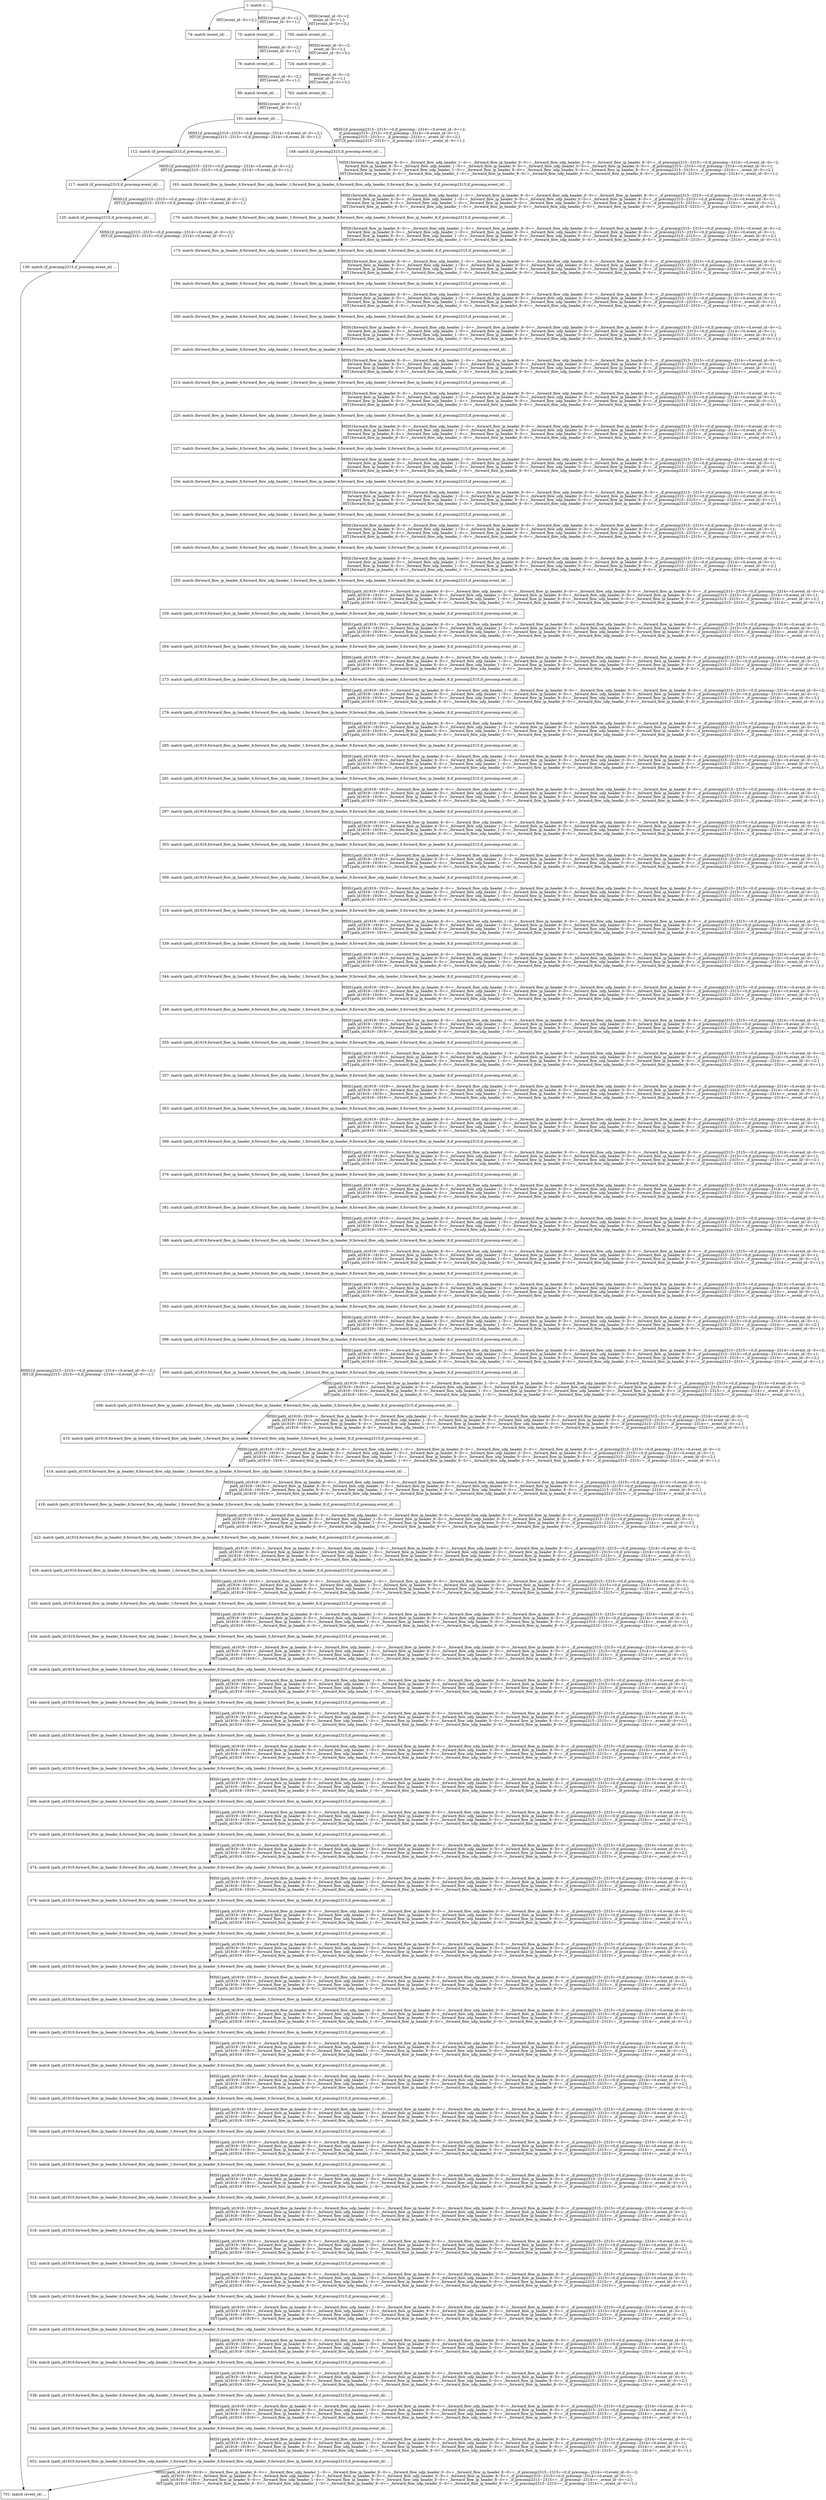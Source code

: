 digraph G {
  "1: match () ...
" [shape=box, ];
  "74: match (event_id) ...
" [shape=box, ];
  "75: match (event_id) ...
" [shape=box, ];
  "76: match (event_id) ...
" [shape=box, ];
  "89: match (event_id) ...
" [shape=box, ];
  "101: match (event_id) ...
" [shape=box, ];
  "112: match (if_precomp2315,if_precomp,event_id) ...
" [shape=box, ];
  "117: match (if_precomp2315,if_precomp,event_id) ...
" [shape=box, ];
  "120: match (if_precomp2315,if_precomp,event_id) ...
" [shape=box, ];
  "139: match (if_precomp2315,if_precomp,event_id) ...
" [shape=box, ];
  "148: match (if_precomp2315,if_precomp,event_id) ...
" [shape=box, ];
  "163: match (forward_flow_ip_header_6,forward_flow_udp_header_1,forward_flow_ip_header_9,forward_flow_udp_header_0,forward_flow_ip_header_8,if_precomp2315,if_precomp,event_id) ...
" [
  shape=box, ];
  "170: match (forward_flow_ip_header_6,forward_flow_udp_header_1,forward_flow_ip_header_9,forward_flow_udp_header_0,forward_flow_ip_header_8,if_precomp2315,if_precomp,event_id) ...
" [
  shape=box, ];
  "173: match (forward_flow_ip_header_6,forward_flow_udp_header_1,forward_flow_ip_header_9,forward_flow_udp_header_0,forward_flow_ip_header_8,if_precomp2315,if_precomp,event_id) ...
" [
  shape=box, ];
  "194: match (forward_flow_ip_header_6,forward_flow_udp_header_1,forward_flow_ip_header_9,forward_flow_udp_header_0,forward_flow_ip_header_8,if_precomp2315,if_precomp,event_id) ...
" [
  shape=box, ];
  "200: match (forward_flow_ip_header_6,forward_flow_udp_header_1,forward_flow_ip_header_9,forward_flow_udp_header_0,forward_flow_ip_header_8,if_precomp2315,if_precomp,event_id) ...
" [
  shape=box, ];
  "207: match (forward_flow_ip_header_6,forward_flow_udp_header_1,forward_flow_ip_header_9,forward_flow_udp_header_0,forward_flow_ip_header_8,if_precomp2315,if_precomp,event_id) ...
" [
  shape=box, ];
  "213: match (forward_flow_ip_header_6,forward_flow_udp_header_1,forward_flow_ip_header_9,forward_flow_udp_header_0,forward_flow_ip_header_8,if_precomp2315,if_precomp,event_id) ...
" [
  shape=box, ];
  "220: match (forward_flow_ip_header_6,forward_flow_udp_header_1,forward_flow_ip_header_9,forward_flow_udp_header_0,forward_flow_ip_header_8,if_precomp2315,if_precomp,event_id) ...
" [
  shape=box, ];
  "227: match (forward_flow_ip_header_6,forward_flow_udp_header_1,forward_flow_ip_header_9,forward_flow_udp_header_0,forward_flow_ip_header_8,if_precomp2315,if_precomp,event_id) ...
" [
  shape=box, ];
  "234: match (forward_flow_ip_header_6,forward_flow_udp_header_1,forward_flow_ip_header_9,forward_flow_udp_header_0,forward_flow_ip_header_8,if_precomp2315,if_precomp,event_id) ...
" [
  shape=box, ];
  "241: match (forward_flow_ip_header_6,forward_flow_udp_header_1,forward_flow_ip_header_9,forward_flow_udp_header_0,forward_flow_ip_header_8,if_precomp2315,if_precomp,event_id) ...
" [
  shape=box, ];
  "248: match (forward_flow_ip_header_6,forward_flow_udp_header_1,forward_flow_ip_header_9,forward_flow_udp_header_0,forward_flow_ip_header_8,if_precomp2315,if_precomp,event_id) ...
" [
  shape=box, ];
  "255: match (forward_flow_ip_header_6,forward_flow_udp_header_1,forward_flow_ip_header_9,forward_flow_udp_header_0,forward_flow_ip_header_8,if_precomp2315,if_precomp,event_id) ...
" [
  shape=box, ];
  "259: match (path_id1919,forward_flow_ip_header_6,forward_flow_udp_header_1,forward_flow_ip_header_9,forward_flow_udp_header_0,forward_flow_ip_header_8,if_precomp2315,if_precomp,event_id) ...
" [
  shape=box, ];
  "264: match (path_id1919,forward_flow_ip_header_6,forward_flow_udp_header_1,forward_flow_ip_header_9,forward_flow_udp_header_0,forward_flow_ip_header_8,if_precomp2315,if_precomp,event_id) ...
" [
  shape=box, ];
  "273: match (path_id1919,forward_flow_ip_header_6,forward_flow_udp_header_1,forward_flow_ip_header_9,forward_flow_udp_header_0,forward_flow_ip_header_8,if_precomp2315,if_precomp,event_id) ...
" [
  shape=box, ];
  "279: match (path_id1919,forward_flow_ip_header_6,forward_flow_udp_header_1,forward_flow_ip_header_9,forward_flow_udp_header_0,forward_flow_ip_header_8,if_precomp2315,if_precomp,event_id) ...
" [
  shape=box, ];
  "285: match (path_id1919,forward_flow_ip_header_6,forward_flow_udp_header_1,forward_flow_ip_header_9,forward_flow_udp_header_0,forward_flow_ip_header_8,if_precomp2315,if_precomp,event_id) ...
" [
  shape=box, ];
  "291: match (path_id1919,forward_flow_ip_header_6,forward_flow_udp_header_1,forward_flow_ip_header_9,forward_flow_udp_header_0,forward_flow_ip_header_8,if_precomp2315,if_precomp,event_id) ...
" [
  shape=box, ];
  "297: match (path_id1919,forward_flow_ip_header_6,forward_flow_udp_header_1,forward_flow_ip_header_9,forward_flow_udp_header_0,forward_flow_ip_header_8,if_precomp2315,if_precomp,event_id) ...
" [
  shape=box, ];
  "303: match (path_id1919,forward_flow_ip_header_6,forward_flow_udp_header_1,forward_flow_ip_header_9,forward_flow_udp_header_0,forward_flow_ip_header_8,if_precomp2315,if_precomp,event_id) ...
" [
  shape=box, ];
  "309: match (path_id1919,forward_flow_ip_header_6,forward_flow_udp_header_1,forward_flow_ip_header_9,forward_flow_udp_header_0,forward_flow_ip_header_8,if_precomp2315,if_precomp,event_id) ...
" [
  shape=box, ];
  "318: match (path_id1919,forward_flow_ip_header_6,forward_flow_udp_header_1,forward_flow_ip_header_9,forward_flow_udp_header_0,forward_flow_ip_header_8,if_precomp2315,if_precomp,event_id) ...
" [
  shape=box, ];
  "339: match (path_id1919,forward_flow_ip_header_6,forward_flow_udp_header_1,forward_flow_ip_header_9,forward_flow_udp_header_0,forward_flow_ip_header_8,if_precomp2315,if_precomp,event_id) ...
" [
  shape=box, ];
  "344: match (path_id1919,forward_flow_ip_header_6,forward_flow_udp_header_1,forward_flow_ip_header_9,forward_flow_udp_header_0,forward_flow_ip_header_8,if_precomp2315,if_precomp,event_id) ...
" [
  shape=box, ];
  "349: match (path_id1919,forward_flow_ip_header_6,forward_flow_udp_header_1,forward_flow_ip_header_9,forward_flow_udp_header_0,forward_flow_ip_header_8,if_precomp2315,if_precomp,event_id) ...
" [
  shape=box, ];
  "355: match (path_id1919,forward_flow_ip_header_6,forward_flow_udp_header_1,forward_flow_ip_header_9,forward_flow_udp_header_0,forward_flow_ip_header_8,if_precomp2315,if_precomp,event_id) ...
" [
  shape=box, ];
  "357: match (path_id1919,forward_flow_ip_header_6,forward_flow_udp_header_1,forward_flow_ip_header_9,forward_flow_udp_header_0,forward_flow_ip_header_8,if_precomp2315,if_precomp,event_id) ...
" [
  shape=box, ];
  "363: match (path_id1919,forward_flow_ip_header_6,forward_flow_udp_header_1,forward_flow_ip_header_9,forward_flow_udp_header_0,forward_flow_ip_header_8,if_precomp2315,if_precomp,event_id) ...
" [
  shape=box, ];
  "369: match (path_id1919,forward_flow_ip_header_6,forward_flow_udp_header_1,forward_flow_ip_header_9,forward_flow_udp_header_0,forward_flow_ip_header_8,if_precomp2315,if_precomp,event_id) ...
" [
  shape=box, ];
  "376: match (path_id1919,forward_flow_ip_header_6,forward_flow_udp_header_1,forward_flow_ip_header_9,forward_flow_udp_header_0,forward_flow_ip_header_8,if_precomp2315,if_precomp,event_id) ...
" [
  shape=box, ];
  "381: match (path_id1919,forward_flow_ip_header_6,forward_flow_udp_header_1,forward_flow_ip_header_9,forward_flow_udp_header_0,forward_flow_ip_header_8,if_precomp2315,if_precomp,event_id) ...
" [
  shape=box, ];
  "388: match (path_id1919,forward_flow_ip_header_6,forward_flow_udp_header_1,forward_flow_ip_header_9,forward_flow_udp_header_0,forward_flow_ip_header_8,if_precomp2315,if_precomp,event_id) ...
" [
  shape=box, ];
  "391: match (path_id1919,forward_flow_ip_header_6,forward_flow_udp_header_1,forward_flow_ip_header_9,forward_flow_udp_header_0,forward_flow_ip_header_8,if_precomp2315,if_precomp,event_id) ...
" [
  shape=box, ];
  "392: match (path_id1919,forward_flow_ip_header_6,forward_flow_udp_header_1,forward_flow_ip_header_9,forward_flow_udp_header_0,forward_flow_ip_header_8,if_precomp2315,if_precomp,event_id) ...
" [
  shape=box, ];
  "396: match (path_id1919,forward_flow_ip_header_6,forward_flow_udp_header_1,forward_flow_ip_header_9,forward_flow_udp_header_0,forward_flow_ip_header_8,if_precomp2315,if_precomp,event_id) ...
" [
  shape=box, ];
  "400: match (path_id1919,forward_flow_ip_header_6,forward_flow_udp_header_1,forward_flow_ip_header_9,forward_flow_udp_header_0,forward_flow_ip_header_8,if_precomp2315,if_precomp,event_id) ...
" [
  shape=box, ];
  "406: match (path_id1919,forward_flow_ip_header_6,forward_flow_udp_header_1,forward_flow_ip_header_9,forward_flow_udp_header_0,forward_flow_ip_header_8,if_precomp2315,if_precomp,event_id) ...
" [
  shape=box, ];
  "410: match (path_id1919,forward_flow_ip_header_6,forward_flow_udp_header_1,forward_flow_ip_header_9,forward_flow_udp_header_0,forward_flow_ip_header_8,if_precomp2315,if_precomp,event_id) ...
" [
  shape=box, ];
  "414: match (path_id1919,forward_flow_ip_header_6,forward_flow_udp_header_1,forward_flow_ip_header_9,forward_flow_udp_header_0,forward_flow_ip_header_8,if_precomp2315,if_precomp,event_id) ...
" [
  shape=box, ];
  "418: match (path_id1919,forward_flow_ip_header_6,forward_flow_udp_header_1,forward_flow_ip_header_9,forward_flow_udp_header_0,forward_flow_ip_header_8,if_precomp2315,if_precomp,event_id) ...
" [
  shape=box, ];
  "422: match (path_id1919,forward_flow_ip_header_6,forward_flow_udp_header_1,forward_flow_ip_header_9,forward_flow_udp_header_0,forward_flow_ip_header_8,if_precomp2315,if_precomp,event_id) ...
" [
  shape=box, ];
  "426: match (path_id1919,forward_flow_ip_header_6,forward_flow_udp_header_1,forward_flow_ip_header_9,forward_flow_udp_header_0,forward_flow_ip_header_8,if_precomp2315,if_precomp,event_id) ...
" [
  shape=box, ];
  "430: match (path_id1919,forward_flow_ip_header_6,forward_flow_udp_header_1,forward_flow_ip_header_9,forward_flow_udp_header_0,forward_flow_ip_header_8,if_precomp2315,if_precomp,event_id) ...
" [
  shape=box, ];
  "434: match (path_id1919,forward_flow_ip_header_6,forward_flow_udp_header_1,forward_flow_ip_header_9,forward_flow_udp_header_0,forward_flow_ip_header_8,if_precomp2315,if_precomp,event_id) ...
" [
  shape=box, ];
  "438: match (path_id1919,forward_flow_ip_header_6,forward_flow_udp_header_1,forward_flow_ip_header_9,forward_flow_udp_header_0,forward_flow_ip_header_8,if_precomp2315,if_precomp,event_id) ...
" [
  shape=box, ];
  "444: match (path_id1919,forward_flow_ip_header_6,forward_flow_udp_header_1,forward_flow_ip_header_9,forward_flow_udp_header_0,forward_flow_ip_header_8,if_precomp2315,if_precomp,event_id) ...
" [
  shape=box, ];
  "450: match (path_id1919,forward_flow_ip_header_6,forward_flow_udp_header_1,forward_flow_ip_header_9,forward_flow_udp_header_0,forward_flow_ip_header_8,if_precomp2315,if_precomp,event_id) ...
" [
  shape=box, ];
  "460: match (path_id1919,forward_flow_ip_header_6,forward_flow_udp_header_1,forward_flow_ip_header_9,forward_flow_udp_header_0,forward_flow_ip_header_8,if_precomp2315,if_precomp,event_id) ...
" [
  shape=box, ];
  "466: match (path_id1919,forward_flow_ip_header_6,forward_flow_udp_header_1,forward_flow_ip_header_9,forward_flow_udp_header_0,forward_flow_ip_header_8,if_precomp2315,if_precomp,event_id) ...
" [
  shape=box, ];
  "470: match (path_id1919,forward_flow_ip_header_6,forward_flow_udp_header_1,forward_flow_ip_header_9,forward_flow_udp_header_0,forward_flow_ip_header_8,if_precomp2315,if_precomp,event_id) ...
" [
  shape=box, ];
  "474: match (path_id1919,forward_flow_ip_header_6,forward_flow_udp_header_1,forward_flow_ip_header_9,forward_flow_udp_header_0,forward_flow_ip_header_8,if_precomp2315,if_precomp,event_id) ...
" [
  shape=box, ];
  "478: match (path_id1919,forward_flow_ip_header_6,forward_flow_udp_header_1,forward_flow_ip_header_9,forward_flow_udp_header_0,forward_flow_ip_header_8,if_precomp2315,if_precomp,event_id) ...
" [
  shape=box, ];
  "482: match (path_id1919,forward_flow_ip_header_6,forward_flow_udp_header_1,forward_flow_ip_header_9,forward_flow_udp_header_0,forward_flow_ip_header_8,if_precomp2315,if_precomp,event_id) ...
" [
  shape=box, ];
  "486: match (path_id1919,forward_flow_ip_header_6,forward_flow_udp_header_1,forward_flow_ip_header_9,forward_flow_udp_header_0,forward_flow_ip_header_8,if_precomp2315,if_precomp,event_id) ...
" [
  shape=box, ];
  "490: match (path_id1919,forward_flow_ip_header_6,forward_flow_udp_header_1,forward_flow_ip_header_9,forward_flow_udp_header_0,forward_flow_ip_header_8,if_precomp2315,if_precomp,event_id) ...
" [
  shape=box, ];
  "494: match (path_id1919,forward_flow_ip_header_6,forward_flow_udp_header_1,forward_flow_ip_header_9,forward_flow_udp_header_0,forward_flow_ip_header_8,if_precomp2315,if_precomp,event_id) ...
" [
  shape=box, ];
  "498: match (path_id1919,forward_flow_ip_header_6,forward_flow_udp_header_1,forward_flow_ip_header_9,forward_flow_udp_header_0,forward_flow_ip_header_8,if_precomp2315,if_precomp,event_id) ...
" [
  shape=box, ];
  "502: match (path_id1919,forward_flow_ip_header_6,forward_flow_udp_header_1,forward_flow_ip_header_9,forward_flow_udp_header_0,forward_flow_ip_header_8,if_precomp2315,if_precomp,event_id) ...
" [
  shape=box, ];
  "506: match (path_id1919,forward_flow_ip_header_6,forward_flow_udp_header_1,forward_flow_ip_header_9,forward_flow_udp_header_0,forward_flow_ip_header_8,if_precomp2315,if_precomp,event_id) ...
" [
  shape=box, ];
  "510: match (path_id1919,forward_flow_ip_header_6,forward_flow_udp_header_1,forward_flow_ip_header_9,forward_flow_udp_header_0,forward_flow_ip_header_8,if_precomp2315,if_precomp,event_id) ...
" [
  shape=box, ];
  "514: match (path_id1919,forward_flow_ip_header_6,forward_flow_udp_header_1,forward_flow_ip_header_9,forward_flow_udp_header_0,forward_flow_ip_header_8,if_precomp2315,if_precomp,event_id) ...
" [
  shape=box, ];
  "518: match (path_id1919,forward_flow_ip_header_6,forward_flow_udp_header_1,forward_flow_ip_header_9,forward_flow_udp_header_0,forward_flow_ip_header_8,if_precomp2315,if_precomp,event_id) ...
" [
  shape=box, ];
  "522: match (path_id1919,forward_flow_ip_header_6,forward_flow_udp_header_1,forward_flow_ip_header_9,forward_flow_udp_header_0,forward_flow_ip_header_8,if_precomp2315,if_precomp,event_id) ...
" [
  shape=box, ];
  "526: match (path_id1919,forward_flow_ip_header_6,forward_flow_udp_header_1,forward_flow_ip_header_9,forward_flow_udp_header_0,forward_flow_ip_header_8,if_precomp2315,if_precomp,event_id) ...
" [
  shape=box, ];
  "530: match (path_id1919,forward_flow_ip_header_6,forward_flow_udp_header_1,forward_flow_ip_header_9,forward_flow_udp_header_0,forward_flow_ip_header_8,if_precomp2315,if_precomp,event_id) ...
" [
  shape=box, ];
  "534: match (path_id1919,forward_flow_ip_header_6,forward_flow_udp_header_1,forward_flow_ip_header_9,forward_flow_udp_header_0,forward_flow_ip_header_8,if_precomp2315,if_precomp,event_id) ...
" [
  shape=box, ];
  "538: match (path_id1919,forward_flow_ip_header_6,forward_flow_udp_header_1,forward_flow_ip_header_9,forward_flow_udp_header_0,forward_flow_ip_header_8,if_precomp2315,if_precomp,event_id) ...
" [
  shape=box, ];
  "542: match (path_id1919,forward_flow_ip_header_6,forward_flow_udp_header_1,forward_flow_ip_header_9,forward_flow_udp_header_0,forward_flow_ip_header_8,if_precomp2315,if_precomp,event_id) ...
" [
  shape=box, ];
  "652: match (path_id1919,forward_flow_ip_header_6,forward_flow_udp_header_1,forward_flow_ip_header_9,forward_flow_udp_header_0,forward_flow_ip_header_8,if_precomp2315,if_precomp,event_id) ...
" [
  shape=box, ];
  "701: match (event_id) ...
" [shape=box, ];
  "705: match (event_id) ...
" [shape=box, ];
  "724: match (event_id) ...
" [shape=box, ];
  "762: match (event_id) ...
" [shape=box, ];
  
  
  "1: match () ...
" -> "74: match (event_id) ...
" [label="HIT{event_id~0==2;}",
                                                     ];
  "1: match () ...
" -> "75: match (event_id) ...
" [label="MISS{event_id~0==2;}
HIT{event_id~0==1;}",
                                                     ];
  "1: match () ...
" -> "705: match (event_id) ...
" [label="MISS{event_id~0==2;
event_id~0==1;}
HIT{event_id~0==3;}",
                                                      ];
  "75: match (event_id) ...
" -> "76: match (event_id) ...
" [label="MISS{event_id~0==2;}
HIT{event_id~0==1;}",
                                                              ];
  "76: match (event_id) ...
" -> "89: match (event_id) ...
" [label="MISS{event_id~0==2;}
HIT{event_id~0==1;}",
                                                              ];
  "89: match (event_id) ...
" -> "101: match (event_id) ...
" [label="MISS{event_id~0==2;}
HIT{event_id~0==1;}",
                                                               ];
  "101: match (event_id) ...
" -> "112: match (if_precomp2315,if_precomp,event_id) ...
" [
  label="MISS{if_precomp2315~2315==0,if_precomp~2314==0,event_id~0==2;}
HIT{if_precomp2315~2315==0,if_precomp~2314==0,event_id~0==1;}",
  ];
  "101: match (event_id) ...
" -> "148: match (if_precomp2315,if_precomp,event_id) ...
" [
  label="MISS{if_precomp2315~2315==0,if_precomp~2314==0,event_id~0==2;
if_precomp2315~2315==0,if_precomp~2314==0,event_id~0==1;
if_precomp2315~2315==_,if_precomp~2314==_,event_id~0==2;}
HIT{if_precomp2315~2315==_,if_precomp~2314==_,event_id~0==1;}",
  ];
  "112: match (if_precomp2315,if_precomp,event_id) ...
" -> "117: match (if_precomp2315,if_precomp,event_id) ...
" [
  label="MISS{if_precomp2315~2315==0,if_precomp~2314==0,event_id~0==2;}
HIT{if_precomp2315~2315==0,if_precomp~2314==0,event_id~0==1;}",
  ];
  "117: match (if_precomp2315,if_precomp,event_id) ...
" -> "120: match (if_precomp2315,if_precomp,event_id) ...
" [
  label="MISS{if_precomp2315~2315==0,if_precomp~2314==0,event_id~0==2;}
HIT{if_precomp2315~2315==0,if_precomp~2314==0,event_id~0==1;}",
  ];
  "120: match (if_precomp2315,if_precomp,event_id) ...
" -> "139: match (if_precomp2315,if_precomp,event_id) ...
" [
  label="MISS{if_precomp2315~2315==0,if_precomp~2314==0,event_id~0==2;}
HIT{if_precomp2315~2315==0,if_precomp~2314==0,event_id~0==1;}",
  ];
  "139: match (if_precomp2315,if_precomp,event_id) ...
" -> "701: match (event_id) ...
" [
  label="MISS{if_precomp2315~2315==0,if_precomp~2314==0,event_id~0==2;}
HIT{if_precomp2315~2315==0,if_precomp~2314==0,event_id~0==1;}",
  ];
  "148: match (if_precomp2315,if_precomp,event_id) ...
" -> "163: match (forward_flow_ip_header_6,forward_flow_udp_header_1,forward_flow_ip_header_9,forward_flow_udp_header_0,forward_flow_ip_header_8,if_precomp2315,if_precomp,event_id) ...
" [
  label="MISS{forward_flow_ip_header_6~0==_,forward_flow_udp_header_1~0==_,forward_flow_ip_header_9~0==_,forward_flow_udp_header_0~0==_,forward_flow_ip_header_8~0==_,if_precomp2315~2315==0,if_precomp~2314==0,event_id~0==2;
forward_flow_ip_header_6~0==_,forward_flow_udp_header_1~0==_,forward_flow_ip_header_9~0==_,forward_flow_udp_header_0~0==_,forward_flow_ip_header_8~0==_,if_precomp2315~2315==0,if_precomp~2314==0,event_id~0==1;
forward_flow_ip_header_6~0==_,forward_flow_udp_header_1~0==_,forward_flow_ip_header_9~0==_,forward_flow_udp_header_0~0==_,forward_flow_ip_header_8~0==_,if_precomp2315~2315==_,if_precomp~2314==_,event_id~0==2;}
HIT{forward_flow_ip_header_6~0==_,forward_flow_udp_header_1~0==_,forward_flow_ip_header_9~0==_,forward_flow_udp_header_0~0==_,forward_flow_ip_header_8~0==_,if_precomp2315~2315==_,if_precomp~2314==_,event_id~0==1;}",
  ];
  "163: match (forward_flow_ip_header_6,forward_flow_udp_header_1,forward_flow_ip_header_9,forward_flow_udp_header_0,forward_flow_ip_header_8,if_precomp2315,if_precomp,event_id) ...
" -> "170: match (forward_flow_ip_header_6,forward_flow_udp_header_1,forward_flow_ip_header_9,forward_flow_udp_header_0,forward_flow_ip_header_8,if_precomp2315,if_precomp,event_id) ...
" [
  label="MISS{forward_flow_ip_header_6~0==_,forward_flow_udp_header_1~0==_,forward_flow_ip_header_9~0==_,forward_flow_udp_header_0~0==_,forward_flow_ip_header_8~0==_,if_precomp2315~2315==0,if_precomp~2314==0,event_id~0==2;
forward_flow_ip_header_6~0==_,forward_flow_udp_header_1~0==_,forward_flow_ip_header_9~0==_,forward_flow_udp_header_0~0==_,forward_flow_ip_header_8~0==_,if_precomp2315~2315==0,if_precomp~2314==0,event_id~0==1;
forward_flow_ip_header_6~0==_,forward_flow_udp_header_1~0==_,forward_flow_ip_header_9~0==_,forward_flow_udp_header_0~0==_,forward_flow_ip_header_8~0==_,if_precomp2315~2315==_,if_precomp~2314==_,event_id~0==2;}
HIT{forward_flow_ip_header_6~0==_,forward_flow_udp_header_1~0==_,forward_flow_ip_header_9~0==_,forward_flow_udp_header_0~0==_,forward_flow_ip_header_8~0==_,if_precomp2315~2315==_,if_precomp~2314==_,event_id~0==1;}",
  ];
  "170: match (forward_flow_ip_header_6,forward_flow_udp_header_1,forward_flow_ip_header_9,forward_flow_udp_header_0,forward_flow_ip_header_8,if_precomp2315,if_precomp,event_id) ...
" -> "173: match (forward_flow_ip_header_6,forward_flow_udp_header_1,forward_flow_ip_header_9,forward_flow_udp_header_0,forward_flow_ip_header_8,if_precomp2315,if_precomp,event_id) ...
" [
  label="MISS{forward_flow_ip_header_6~0==_,forward_flow_udp_header_1~0==_,forward_flow_ip_header_9~0==_,forward_flow_udp_header_0~0==_,forward_flow_ip_header_8~0==_,if_precomp2315~2315==0,if_precomp~2314==0,event_id~0==2;
forward_flow_ip_header_6~0==_,forward_flow_udp_header_1~0==_,forward_flow_ip_header_9~0==_,forward_flow_udp_header_0~0==_,forward_flow_ip_header_8~0==_,if_precomp2315~2315==0,if_precomp~2314==0,event_id~0==1;
forward_flow_ip_header_6~0==_,forward_flow_udp_header_1~0==_,forward_flow_ip_header_9~0==_,forward_flow_udp_header_0~0==_,forward_flow_ip_header_8~0==_,if_precomp2315~2315==_,if_precomp~2314==_,event_id~0==2;}
HIT{forward_flow_ip_header_6~0==_,forward_flow_udp_header_1~0==_,forward_flow_ip_header_9~0==_,forward_flow_udp_header_0~0==_,forward_flow_ip_header_8~0==_,if_precomp2315~2315==_,if_precomp~2314==_,event_id~0==1;}",
  ];
  "173: match (forward_flow_ip_header_6,forward_flow_udp_header_1,forward_flow_ip_header_9,forward_flow_udp_header_0,forward_flow_ip_header_8,if_precomp2315,if_precomp,event_id) ...
" -> "194: match (forward_flow_ip_header_6,forward_flow_udp_header_1,forward_flow_ip_header_9,forward_flow_udp_header_0,forward_flow_ip_header_8,if_precomp2315,if_precomp,event_id) ...
" [
  label="MISS{forward_flow_ip_header_6~0==_,forward_flow_udp_header_1~0==_,forward_flow_ip_header_9~0==_,forward_flow_udp_header_0~0==_,forward_flow_ip_header_8~0==_,if_precomp2315~2315==0,if_precomp~2314==0,event_id~0==2;
forward_flow_ip_header_6~0==_,forward_flow_udp_header_1~0==_,forward_flow_ip_header_9~0==_,forward_flow_udp_header_0~0==_,forward_flow_ip_header_8~0==_,if_precomp2315~2315==0,if_precomp~2314==0,event_id~0==1;
forward_flow_ip_header_6~0==_,forward_flow_udp_header_1~0==_,forward_flow_ip_header_9~0==_,forward_flow_udp_header_0~0==_,forward_flow_ip_header_8~0==_,if_precomp2315~2315==_,if_precomp~2314==_,event_id~0==2;}
HIT{forward_flow_ip_header_6~0==_,forward_flow_udp_header_1~0==_,forward_flow_ip_header_9~0==_,forward_flow_udp_header_0~0==_,forward_flow_ip_header_8~0==_,if_precomp2315~2315==_,if_precomp~2314==_,event_id~0==1;}",
  ];
  "194: match (forward_flow_ip_header_6,forward_flow_udp_header_1,forward_flow_ip_header_9,forward_flow_udp_header_0,forward_flow_ip_header_8,if_precomp2315,if_precomp,event_id) ...
" -> "200: match (forward_flow_ip_header_6,forward_flow_udp_header_1,forward_flow_ip_header_9,forward_flow_udp_header_0,forward_flow_ip_header_8,if_precomp2315,if_precomp,event_id) ...
" [
  label="MISS{forward_flow_ip_header_6~0==_,forward_flow_udp_header_1~0==_,forward_flow_ip_header_9~0==_,forward_flow_udp_header_0~0==_,forward_flow_ip_header_8~0==_,if_precomp2315~2315==0,if_precomp~2314==0,event_id~0==2;
forward_flow_ip_header_6~0==_,forward_flow_udp_header_1~0==_,forward_flow_ip_header_9~0==_,forward_flow_udp_header_0~0==_,forward_flow_ip_header_8~0==_,if_precomp2315~2315==0,if_precomp~2314==0,event_id~0==1;
forward_flow_ip_header_6~0==_,forward_flow_udp_header_1~0==_,forward_flow_ip_header_9~0==_,forward_flow_udp_header_0~0==_,forward_flow_ip_header_8~0==_,if_precomp2315~2315==_,if_precomp~2314==_,event_id~0==2;}
HIT{forward_flow_ip_header_6~0==_,forward_flow_udp_header_1~0==_,forward_flow_ip_header_9~0==_,forward_flow_udp_header_0~0==_,forward_flow_ip_header_8~0==_,if_precomp2315~2315==_,if_precomp~2314==_,event_id~0==1;}",
  ];
  "200: match (forward_flow_ip_header_6,forward_flow_udp_header_1,forward_flow_ip_header_9,forward_flow_udp_header_0,forward_flow_ip_header_8,if_precomp2315,if_precomp,event_id) ...
" -> "207: match (forward_flow_ip_header_6,forward_flow_udp_header_1,forward_flow_ip_header_9,forward_flow_udp_header_0,forward_flow_ip_header_8,if_precomp2315,if_precomp,event_id) ...
" [
  label="MISS{forward_flow_ip_header_6~0==_,forward_flow_udp_header_1~0==_,forward_flow_ip_header_9~0==_,forward_flow_udp_header_0~0==_,forward_flow_ip_header_8~0==_,if_precomp2315~2315==0,if_precomp~2314==0,event_id~0==2;
forward_flow_ip_header_6~0==_,forward_flow_udp_header_1~0==_,forward_flow_ip_header_9~0==_,forward_flow_udp_header_0~0==_,forward_flow_ip_header_8~0==_,if_precomp2315~2315==0,if_precomp~2314==0,event_id~0==1;
forward_flow_ip_header_6~0==_,forward_flow_udp_header_1~0==_,forward_flow_ip_header_9~0==_,forward_flow_udp_header_0~0==_,forward_flow_ip_header_8~0==_,if_precomp2315~2315==_,if_precomp~2314==_,event_id~0==2;}
HIT{forward_flow_ip_header_6~0==_,forward_flow_udp_header_1~0==_,forward_flow_ip_header_9~0==_,forward_flow_udp_header_0~0==_,forward_flow_ip_header_8~0==_,if_precomp2315~2315==_,if_precomp~2314==_,event_id~0==1;}",
  ];
  "207: match (forward_flow_ip_header_6,forward_flow_udp_header_1,forward_flow_ip_header_9,forward_flow_udp_header_0,forward_flow_ip_header_8,if_precomp2315,if_precomp,event_id) ...
" -> "213: match (forward_flow_ip_header_6,forward_flow_udp_header_1,forward_flow_ip_header_9,forward_flow_udp_header_0,forward_flow_ip_header_8,if_precomp2315,if_precomp,event_id) ...
" [
  label="MISS{forward_flow_ip_header_6~0==_,forward_flow_udp_header_1~0==_,forward_flow_ip_header_9~0==_,forward_flow_udp_header_0~0==_,forward_flow_ip_header_8~0==_,if_precomp2315~2315==0,if_precomp~2314==0,event_id~0==2;
forward_flow_ip_header_6~0==_,forward_flow_udp_header_1~0==_,forward_flow_ip_header_9~0==_,forward_flow_udp_header_0~0==_,forward_flow_ip_header_8~0==_,if_precomp2315~2315==0,if_precomp~2314==0,event_id~0==1;
forward_flow_ip_header_6~0==_,forward_flow_udp_header_1~0==_,forward_flow_ip_header_9~0==_,forward_flow_udp_header_0~0==_,forward_flow_ip_header_8~0==_,if_precomp2315~2315==_,if_precomp~2314==_,event_id~0==2;}
HIT{forward_flow_ip_header_6~0==_,forward_flow_udp_header_1~0==_,forward_flow_ip_header_9~0==_,forward_flow_udp_header_0~0==_,forward_flow_ip_header_8~0==_,if_precomp2315~2315==_,if_precomp~2314==_,event_id~0==1;}",
  ];
  "213: match (forward_flow_ip_header_6,forward_flow_udp_header_1,forward_flow_ip_header_9,forward_flow_udp_header_0,forward_flow_ip_header_8,if_precomp2315,if_precomp,event_id) ...
" -> "220: match (forward_flow_ip_header_6,forward_flow_udp_header_1,forward_flow_ip_header_9,forward_flow_udp_header_0,forward_flow_ip_header_8,if_precomp2315,if_precomp,event_id) ...
" [
  label="MISS{forward_flow_ip_header_6~0==_,forward_flow_udp_header_1~0==_,forward_flow_ip_header_9~0==_,forward_flow_udp_header_0~0==_,forward_flow_ip_header_8~0==_,if_precomp2315~2315==0,if_precomp~2314==0,event_id~0==2;
forward_flow_ip_header_6~0==_,forward_flow_udp_header_1~0==_,forward_flow_ip_header_9~0==_,forward_flow_udp_header_0~0==_,forward_flow_ip_header_8~0==_,if_precomp2315~2315==0,if_precomp~2314==0,event_id~0==1;
forward_flow_ip_header_6~0==_,forward_flow_udp_header_1~0==_,forward_flow_ip_header_9~0==_,forward_flow_udp_header_0~0==_,forward_flow_ip_header_8~0==_,if_precomp2315~2315==_,if_precomp~2314==_,event_id~0==2;}
HIT{forward_flow_ip_header_6~0==_,forward_flow_udp_header_1~0==_,forward_flow_ip_header_9~0==_,forward_flow_udp_header_0~0==_,forward_flow_ip_header_8~0==_,if_precomp2315~2315==_,if_precomp~2314==_,event_id~0==1;}",
  ];
  "220: match (forward_flow_ip_header_6,forward_flow_udp_header_1,forward_flow_ip_header_9,forward_flow_udp_header_0,forward_flow_ip_header_8,if_precomp2315,if_precomp,event_id) ...
" -> "227: match (forward_flow_ip_header_6,forward_flow_udp_header_1,forward_flow_ip_header_9,forward_flow_udp_header_0,forward_flow_ip_header_8,if_precomp2315,if_precomp,event_id) ...
" [
  label="MISS{forward_flow_ip_header_6~0==_,forward_flow_udp_header_1~0==_,forward_flow_ip_header_9~0==_,forward_flow_udp_header_0~0==_,forward_flow_ip_header_8~0==_,if_precomp2315~2315==0,if_precomp~2314==0,event_id~0==2;
forward_flow_ip_header_6~0==_,forward_flow_udp_header_1~0==_,forward_flow_ip_header_9~0==_,forward_flow_udp_header_0~0==_,forward_flow_ip_header_8~0==_,if_precomp2315~2315==0,if_precomp~2314==0,event_id~0==1;
forward_flow_ip_header_6~0==_,forward_flow_udp_header_1~0==_,forward_flow_ip_header_9~0==_,forward_flow_udp_header_0~0==_,forward_flow_ip_header_8~0==_,if_precomp2315~2315==_,if_precomp~2314==_,event_id~0==2;}
HIT{forward_flow_ip_header_6~0==_,forward_flow_udp_header_1~0==_,forward_flow_ip_header_9~0==_,forward_flow_udp_header_0~0==_,forward_flow_ip_header_8~0==_,if_precomp2315~2315==_,if_precomp~2314==_,event_id~0==1;}",
  ];
  "227: match (forward_flow_ip_header_6,forward_flow_udp_header_1,forward_flow_ip_header_9,forward_flow_udp_header_0,forward_flow_ip_header_8,if_precomp2315,if_precomp,event_id) ...
" -> "234: match (forward_flow_ip_header_6,forward_flow_udp_header_1,forward_flow_ip_header_9,forward_flow_udp_header_0,forward_flow_ip_header_8,if_precomp2315,if_precomp,event_id) ...
" [
  label="MISS{forward_flow_ip_header_6~0==_,forward_flow_udp_header_1~0==_,forward_flow_ip_header_9~0==_,forward_flow_udp_header_0~0==_,forward_flow_ip_header_8~0==_,if_precomp2315~2315==0,if_precomp~2314==0,event_id~0==2;
forward_flow_ip_header_6~0==_,forward_flow_udp_header_1~0==_,forward_flow_ip_header_9~0==_,forward_flow_udp_header_0~0==_,forward_flow_ip_header_8~0==_,if_precomp2315~2315==0,if_precomp~2314==0,event_id~0==1;
forward_flow_ip_header_6~0==_,forward_flow_udp_header_1~0==_,forward_flow_ip_header_9~0==_,forward_flow_udp_header_0~0==_,forward_flow_ip_header_8~0==_,if_precomp2315~2315==_,if_precomp~2314==_,event_id~0==2;}
HIT{forward_flow_ip_header_6~0==_,forward_flow_udp_header_1~0==_,forward_flow_ip_header_9~0==_,forward_flow_udp_header_0~0==_,forward_flow_ip_header_8~0==_,if_precomp2315~2315==_,if_precomp~2314==_,event_id~0==1;}",
  ];
  "234: match (forward_flow_ip_header_6,forward_flow_udp_header_1,forward_flow_ip_header_9,forward_flow_udp_header_0,forward_flow_ip_header_8,if_precomp2315,if_precomp,event_id) ...
" -> "241: match (forward_flow_ip_header_6,forward_flow_udp_header_1,forward_flow_ip_header_9,forward_flow_udp_header_0,forward_flow_ip_header_8,if_precomp2315,if_precomp,event_id) ...
" [
  label="MISS{forward_flow_ip_header_6~0==_,forward_flow_udp_header_1~0==_,forward_flow_ip_header_9~0==_,forward_flow_udp_header_0~0==_,forward_flow_ip_header_8~0==_,if_precomp2315~2315==0,if_precomp~2314==0,event_id~0==2;
forward_flow_ip_header_6~0==_,forward_flow_udp_header_1~0==_,forward_flow_ip_header_9~0==_,forward_flow_udp_header_0~0==_,forward_flow_ip_header_8~0==_,if_precomp2315~2315==0,if_precomp~2314==0,event_id~0==1;
forward_flow_ip_header_6~0==_,forward_flow_udp_header_1~0==_,forward_flow_ip_header_9~0==_,forward_flow_udp_header_0~0==_,forward_flow_ip_header_8~0==_,if_precomp2315~2315==_,if_precomp~2314==_,event_id~0==2;}
HIT{forward_flow_ip_header_6~0==_,forward_flow_udp_header_1~0==_,forward_flow_ip_header_9~0==_,forward_flow_udp_header_0~0==_,forward_flow_ip_header_8~0==_,if_precomp2315~2315==_,if_precomp~2314==_,event_id~0==1;}",
  ];
  "241: match (forward_flow_ip_header_6,forward_flow_udp_header_1,forward_flow_ip_header_9,forward_flow_udp_header_0,forward_flow_ip_header_8,if_precomp2315,if_precomp,event_id) ...
" -> "248: match (forward_flow_ip_header_6,forward_flow_udp_header_1,forward_flow_ip_header_9,forward_flow_udp_header_0,forward_flow_ip_header_8,if_precomp2315,if_precomp,event_id) ...
" [
  label="MISS{forward_flow_ip_header_6~0==_,forward_flow_udp_header_1~0==_,forward_flow_ip_header_9~0==_,forward_flow_udp_header_0~0==_,forward_flow_ip_header_8~0==_,if_precomp2315~2315==0,if_precomp~2314==0,event_id~0==2;
forward_flow_ip_header_6~0==_,forward_flow_udp_header_1~0==_,forward_flow_ip_header_9~0==_,forward_flow_udp_header_0~0==_,forward_flow_ip_header_8~0==_,if_precomp2315~2315==0,if_precomp~2314==0,event_id~0==1;
forward_flow_ip_header_6~0==_,forward_flow_udp_header_1~0==_,forward_flow_ip_header_9~0==_,forward_flow_udp_header_0~0==_,forward_flow_ip_header_8~0==_,if_precomp2315~2315==_,if_precomp~2314==_,event_id~0==2;}
HIT{forward_flow_ip_header_6~0==_,forward_flow_udp_header_1~0==_,forward_flow_ip_header_9~0==_,forward_flow_udp_header_0~0==_,forward_flow_ip_header_8~0==_,if_precomp2315~2315==_,if_precomp~2314==_,event_id~0==1;}",
  ];
  "248: match (forward_flow_ip_header_6,forward_flow_udp_header_1,forward_flow_ip_header_9,forward_flow_udp_header_0,forward_flow_ip_header_8,if_precomp2315,if_precomp,event_id) ...
" -> "255: match (forward_flow_ip_header_6,forward_flow_udp_header_1,forward_flow_ip_header_9,forward_flow_udp_header_0,forward_flow_ip_header_8,if_precomp2315,if_precomp,event_id) ...
" [
  label="MISS{forward_flow_ip_header_6~0==_,forward_flow_udp_header_1~0==_,forward_flow_ip_header_9~0==_,forward_flow_udp_header_0~0==_,forward_flow_ip_header_8~0==_,if_precomp2315~2315==0,if_precomp~2314==0,event_id~0==2;
forward_flow_ip_header_6~0==_,forward_flow_udp_header_1~0==_,forward_flow_ip_header_9~0==_,forward_flow_udp_header_0~0==_,forward_flow_ip_header_8~0==_,if_precomp2315~2315==0,if_precomp~2314==0,event_id~0==1;
forward_flow_ip_header_6~0==_,forward_flow_udp_header_1~0==_,forward_flow_ip_header_9~0==_,forward_flow_udp_header_0~0==_,forward_flow_ip_header_8~0==_,if_precomp2315~2315==_,if_precomp~2314==_,event_id~0==2;}
HIT{forward_flow_ip_header_6~0==_,forward_flow_udp_header_1~0==_,forward_flow_ip_header_9~0==_,forward_flow_udp_header_0~0==_,forward_flow_ip_header_8~0==_,if_precomp2315~2315==_,if_precomp~2314==_,event_id~0==1;}",
  ];
  "255: match (forward_flow_ip_header_6,forward_flow_udp_header_1,forward_flow_ip_header_9,forward_flow_udp_header_0,forward_flow_ip_header_8,if_precomp2315,if_precomp,event_id) ...
" -> "259: match (path_id1919,forward_flow_ip_header_6,forward_flow_udp_header_1,forward_flow_ip_header_9,forward_flow_udp_header_0,forward_flow_ip_header_8,if_precomp2315,if_precomp,event_id) ...
" [
  label="MISS{path_id1919~1919==_,forward_flow_ip_header_6~0==_,forward_flow_udp_header_1~0==_,forward_flow_ip_header_9~0==_,forward_flow_udp_header_0~0==_,forward_flow_ip_header_8~0==_,if_precomp2315~2315==0,if_precomp~2314==0,event_id~0==2;
path_id1919~1919==_,forward_flow_ip_header_6~0==_,forward_flow_udp_header_1~0==_,forward_flow_ip_header_9~0==_,forward_flow_udp_header_0~0==_,forward_flow_ip_header_8~0==_,if_precomp2315~2315==0,if_precomp~2314==0,event_id~0==1;
path_id1919~1919==_,forward_flow_ip_header_6~0==_,forward_flow_udp_header_1~0==_,forward_flow_ip_header_9~0==_,forward_flow_udp_header_0~0==_,forward_flow_ip_header_8~0==_,if_precomp2315~2315==_,if_precomp~2314==_,event_id~0==2;}
HIT{path_id1919~1919==_,forward_flow_ip_header_6~0==_,forward_flow_udp_header_1~0==_,forward_flow_ip_header_9~0==_,forward_flow_udp_header_0~0==_,forward_flow_ip_header_8~0==_,if_precomp2315~2315==_,if_precomp~2314==_,event_id~0==1;}",
  ];
  "259: match (path_id1919,forward_flow_ip_header_6,forward_flow_udp_header_1,forward_flow_ip_header_9,forward_flow_udp_header_0,forward_flow_ip_header_8,if_precomp2315,if_precomp,event_id) ...
" -> "264: match (path_id1919,forward_flow_ip_header_6,forward_flow_udp_header_1,forward_flow_ip_header_9,forward_flow_udp_header_0,forward_flow_ip_header_8,if_precomp2315,if_precomp,event_id) ...
" [
  label="MISS{path_id1919~1919==_,forward_flow_ip_header_6~0==_,forward_flow_udp_header_1~0==_,forward_flow_ip_header_9~0==_,forward_flow_udp_header_0~0==_,forward_flow_ip_header_8~0==_,if_precomp2315~2315==0,if_precomp~2314==0,event_id~0==2;
path_id1919~1919==_,forward_flow_ip_header_6~0==_,forward_flow_udp_header_1~0==_,forward_flow_ip_header_9~0==_,forward_flow_udp_header_0~0==_,forward_flow_ip_header_8~0==_,if_precomp2315~2315==0,if_precomp~2314==0,event_id~0==1;
path_id1919~1919==_,forward_flow_ip_header_6~0==_,forward_flow_udp_header_1~0==_,forward_flow_ip_header_9~0==_,forward_flow_udp_header_0~0==_,forward_flow_ip_header_8~0==_,if_precomp2315~2315==_,if_precomp~2314==_,event_id~0==2;}
HIT{path_id1919~1919==_,forward_flow_ip_header_6~0==_,forward_flow_udp_header_1~0==_,forward_flow_ip_header_9~0==_,forward_flow_udp_header_0~0==_,forward_flow_ip_header_8~0==_,if_precomp2315~2315==_,if_precomp~2314==_,event_id~0==1;}",
  ];
  "264: match (path_id1919,forward_flow_ip_header_6,forward_flow_udp_header_1,forward_flow_ip_header_9,forward_flow_udp_header_0,forward_flow_ip_header_8,if_precomp2315,if_precomp,event_id) ...
" -> "273: match (path_id1919,forward_flow_ip_header_6,forward_flow_udp_header_1,forward_flow_ip_header_9,forward_flow_udp_header_0,forward_flow_ip_header_8,if_precomp2315,if_precomp,event_id) ...
" [
  label="MISS{path_id1919~1919==_,forward_flow_ip_header_6~0==_,forward_flow_udp_header_1~0==_,forward_flow_ip_header_9~0==_,forward_flow_udp_header_0~0==_,forward_flow_ip_header_8~0==_,if_precomp2315~2315==0,if_precomp~2314==0,event_id~0==2;
path_id1919~1919==_,forward_flow_ip_header_6~0==_,forward_flow_udp_header_1~0==_,forward_flow_ip_header_9~0==_,forward_flow_udp_header_0~0==_,forward_flow_ip_header_8~0==_,if_precomp2315~2315==0,if_precomp~2314==0,event_id~0==1;
path_id1919~1919==_,forward_flow_ip_header_6~0==_,forward_flow_udp_header_1~0==_,forward_flow_ip_header_9~0==_,forward_flow_udp_header_0~0==_,forward_flow_ip_header_8~0==_,if_precomp2315~2315==_,if_precomp~2314==_,event_id~0==2;}
HIT{path_id1919~1919==_,forward_flow_ip_header_6~0==_,forward_flow_udp_header_1~0==_,forward_flow_ip_header_9~0==_,forward_flow_udp_header_0~0==_,forward_flow_ip_header_8~0==_,if_precomp2315~2315==_,if_precomp~2314==_,event_id~0==1;}",
  ];
  "273: match (path_id1919,forward_flow_ip_header_6,forward_flow_udp_header_1,forward_flow_ip_header_9,forward_flow_udp_header_0,forward_flow_ip_header_8,if_precomp2315,if_precomp,event_id) ...
" -> "279: match (path_id1919,forward_flow_ip_header_6,forward_flow_udp_header_1,forward_flow_ip_header_9,forward_flow_udp_header_0,forward_flow_ip_header_8,if_precomp2315,if_precomp,event_id) ...
" [
  label="MISS{path_id1919~1919==_,forward_flow_ip_header_6~0==_,forward_flow_udp_header_1~0==_,forward_flow_ip_header_9~0==_,forward_flow_udp_header_0~0==_,forward_flow_ip_header_8~0==_,if_precomp2315~2315==0,if_precomp~2314==0,event_id~0==2;
path_id1919~1919==_,forward_flow_ip_header_6~0==_,forward_flow_udp_header_1~0==_,forward_flow_ip_header_9~0==_,forward_flow_udp_header_0~0==_,forward_flow_ip_header_8~0==_,if_precomp2315~2315==0,if_precomp~2314==0,event_id~0==1;
path_id1919~1919==_,forward_flow_ip_header_6~0==_,forward_flow_udp_header_1~0==_,forward_flow_ip_header_9~0==_,forward_flow_udp_header_0~0==_,forward_flow_ip_header_8~0==_,if_precomp2315~2315==_,if_precomp~2314==_,event_id~0==2;}
HIT{path_id1919~1919==_,forward_flow_ip_header_6~0==_,forward_flow_udp_header_1~0==_,forward_flow_ip_header_9~0==_,forward_flow_udp_header_0~0==_,forward_flow_ip_header_8~0==_,if_precomp2315~2315==_,if_precomp~2314==_,event_id~0==1;}",
  ];
  "279: match (path_id1919,forward_flow_ip_header_6,forward_flow_udp_header_1,forward_flow_ip_header_9,forward_flow_udp_header_0,forward_flow_ip_header_8,if_precomp2315,if_precomp,event_id) ...
" -> "285: match (path_id1919,forward_flow_ip_header_6,forward_flow_udp_header_1,forward_flow_ip_header_9,forward_flow_udp_header_0,forward_flow_ip_header_8,if_precomp2315,if_precomp,event_id) ...
" [
  label="MISS{path_id1919~1919==_,forward_flow_ip_header_6~0==_,forward_flow_udp_header_1~0==_,forward_flow_ip_header_9~0==_,forward_flow_udp_header_0~0==_,forward_flow_ip_header_8~0==_,if_precomp2315~2315==0,if_precomp~2314==0,event_id~0==2;
path_id1919~1919==_,forward_flow_ip_header_6~0==_,forward_flow_udp_header_1~0==_,forward_flow_ip_header_9~0==_,forward_flow_udp_header_0~0==_,forward_flow_ip_header_8~0==_,if_precomp2315~2315==0,if_precomp~2314==0,event_id~0==1;
path_id1919~1919==_,forward_flow_ip_header_6~0==_,forward_flow_udp_header_1~0==_,forward_flow_ip_header_9~0==_,forward_flow_udp_header_0~0==_,forward_flow_ip_header_8~0==_,if_precomp2315~2315==_,if_precomp~2314==_,event_id~0==2;}
HIT{path_id1919~1919==_,forward_flow_ip_header_6~0==_,forward_flow_udp_header_1~0==_,forward_flow_ip_header_9~0==_,forward_flow_udp_header_0~0==_,forward_flow_ip_header_8~0==_,if_precomp2315~2315==_,if_precomp~2314==_,event_id~0==1;}",
  ];
  "285: match (path_id1919,forward_flow_ip_header_6,forward_flow_udp_header_1,forward_flow_ip_header_9,forward_flow_udp_header_0,forward_flow_ip_header_8,if_precomp2315,if_precomp,event_id) ...
" -> "291: match (path_id1919,forward_flow_ip_header_6,forward_flow_udp_header_1,forward_flow_ip_header_9,forward_flow_udp_header_0,forward_flow_ip_header_8,if_precomp2315,if_precomp,event_id) ...
" [
  label="MISS{path_id1919~1919==_,forward_flow_ip_header_6~0==_,forward_flow_udp_header_1~0==_,forward_flow_ip_header_9~0==_,forward_flow_udp_header_0~0==_,forward_flow_ip_header_8~0==_,if_precomp2315~2315==0,if_precomp~2314==0,event_id~0==2;
path_id1919~1919==_,forward_flow_ip_header_6~0==_,forward_flow_udp_header_1~0==_,forward_flow_ip_header_9~0==_,forward_flow_udp_header_0~0==_,forward_flow_ip_header_8~0==_,if_precomp2315~2315==0,if_precomp~2314==0,event_id~0==1;
path_id1919~1919==_,forward_flow_ip_header_6~0==_,forward_flow_udp_header_1~0==_,forward_flow_ip_header_9~0==_,forward_flow_udp_header_0~0==_,forward_flow_ip_header_8~0==_,if_precomp2315~2315==_,if_precomp~2314==_,event_id~0==2;}
HIT{path_id1919~1919==_,forward_flow_ip_header_6~0==_,forward_flow_udp_header_1~0==_,forward_flow_ip_header_9~0==_,forward_flow_udp_header_0~0==_,forward_flow_ip_header_8~0==_,if_precomp2315~2315==_,if_precomp~2314==_,event_id~0==1;}",
  ];
  "291: match (path_id1919,forward_flow_ip_header_6,forward_flow_udp_header_1,forward_flow_ip_header_9,forward_flow_udp_header_0,forward_flow_ip_header_8,if_precomp2315,if_precomp,event_id) ...
" -> "297: match (path_id1919,forward_flow_ip_header_6,forward_flow_udp_header_1,forward_flow_ip_header_9,forward_flow_udp_header_0,forward_flow_ip_header_8,if_precomp2315,if_precomp,event_id) ...
" [
  label="MISS{path_id1919~1919==_,forward_flow_ip_header_6~0==_,forward_flow_udp_header_1~0==_,forward_flow_ip_header_9~0==_,forward_flow_udp_header_0~0==_,forward_flow_ip_header_8~0==_,if_precomp2315~2315==0,if_precomp~2314==0,event_id~0==2;
path_id1919~1919==_,forward_flow_ip_header_6~0==_,forward_flow_udp_header_1~0==_,forward_flow_ip_header_9~0==_,forward_flow_udp_header_0~0==_,forward_flow_ip_header_8~0==_,if_precomp2315~2315==0,if_precomp~2314==0,event_id~0==1;
path_id1919~1919==_,forward_flow_ip_header_6~0==_,forward_flow_udp_header_1~0==_,forward_flow_ip_header_9~0==_,forward_flow_udp_header_0~0==_,forward_flow_ip_header_8~0==_,if_precomp2315~2315==_,if_precomp~2314==_,event_id~0==2;}
HIT{path_id1919~1919==_,forward_flow_ip_header_6~0==_,forward_flow_udp_header_1~0==_,forward_flow_ip_header_9~0==_,forward_flow_udp_header_0~0==_,forward_flow_ip_header_8~0==_,if_precomp2315~2315==_,if_precomp~2314==_,event_id~0==1;}",
  ];
  "297: match (path_id1919,forward_flow_ip_header_6,forward_flow_udp_header_1,forward_flow_ip_header_9,forward_flow_udp_header_0,forward_flow_ip_header_8,if_precomp2315,if_precomp,event_id) ...
" -> "303: match (path_id1919,forward_flow_ip_header_6,forward_flow_udp_header_1,forward_flow_ip_header_9,forward_flow_udp_header_0,forward_flow_ip_header_8,if_precomp2315,if_precomp,event_id) ...
" [
  label="MISS{path_id1919~1919==_,forward_flow_ip_header_6~0==_,forward_flow_udp_header_1~0==_,forward_flow_ip_header_9~0==_,forward_flow_udp_header_0~0==_,forward_flow_ip_header_8~0==_,if_precomp2315~2315==0,if_precomp~2314==0,event_id~0==2;
path_id1919~1919==_,forward_flow_ip_header_6~0==_,forward_flow_udp_header_1~0==_,forward_flow_ip_header_9~0==_,forward_flow_udp_header_0~0==_,forward_flow_ip_header_8~0==_,if_precomp2315~2315==0,if_precomp~2314==0,event_id~0==1;
path_id1919~1919==_,forward_flow_ip_header_6~0==_,forward_flow_udp_header_1~0==_,forward_flow_ip_header_9~0==_,forward_flow_udp_header_0~0==_,forward_flow_ip_header_8~0==_,if_precomp2315~2315==_,if_precomp~2314==_,event_id~0==2;}
HIT{path_id1919~1919==_,forward_flow_ip_header_6~0==_,forward_flow_udp_header_1~0==_,forward_flow_ip_header_9~0==_,forward_flow_udp_header_0~0==_,forward_flow_ip_header_8~0==_,if_precomp2315~2315==_,if_precomp~2314==_,event_id~0==1;}",
  ];
  "303: match (path_id1919,forward_flow_ip_header_6,forward_flow_udp_header_1,forward_flow_ip_header_9,forward_flow_udp_header_0,forward_flow_ip_header_8,if_precomp2315,if_precomp,event_id) ...
" -> "309: match (path_id1919,forward_flow_ip_header_6,forward_flow_udp_header_1,forward_flow_ip_header_9,forward_flow_udp_header_0,forward_flow_ip_header_8,if_precomp2315,if_precomp,event_id) ...
" [
  label="MISS{path_id1919~1919==_,forward_flow_ip_header_6~0==_,forward_flow_udp_header_1~0==_,forward_flow_ip_header_9~0==_,forward_flow_udp_header_0~0==_,forward_flow_ip_header_8~0==_,if_precomp2315~2315==0,if_precomp~2314==0,event_id~0==2;
path_id1919~1919==_,forward_flow_ip_header_6~0==_,forward_flow_udp_header_1~0==_,forward_flow_ip_header_9~0==_,forward_flow_udp_header_0~0==_,forward_flow_ip_header_8~0==_,if_precomp2315~2315==0,if_precomp~2314==0,event_id~0==1;
path_id1919~1919==_,forward_flow_ip_header_6~0==_,forward_flow_udp_header_1~0==_,forward_flow_ip_header_9~0==_,forward_flow_udp_header_0~0==_,forward_flow_ip_header_8~0==_,if_precomp2315~2315==_,if_precomp~2314==_,event_id~0==2;}
HIT{path_id1919~1919==_,forward_flow_ip_header_6~0==_,forward_flow_udp_header_1~0==_,forward_flow_ip_header_9~0==_,forward_flow_udp_header_0~0==_,forward_flow_ip_header_8~0==_,if_precomp2315~2315==_,if_precomp~2314==_,event_id~0==1;}",
  ];
  "309: match (path_id1919,forward_flow_ip_header_6,forward_flow_udp_header_1,forward_flow_ip_header_9,forward_flow_udp_header_0,forward_flow_ip_header_8,if_precomp2315,if_precomp,event_id) ...
" -> "318: match (path_id1919,forward_flow_ip_header_6,forward_flow_udp_header_1,forward_flow_ip_header_9,forward_flow_udp_header_0,forward_flow_ip_header_8,if_precomp2315,if_precomp,event_id) ...
" [
  label="MISS{path_id1919~1919==_,forward_flow_ip_header_6~0==_,forward_flow_udp_header_1~0==_,forward_flow_ip_header_9~0==_,forward_flow_udp_header_0~0==_,forward_flow_ip_header_8~0==_,if_precomp2315~2315==0,if_precomp~2314==0,event_id~0==2;
path_id1919~1919==_,forward_flow_ip_header_6~0==_,forward_flow_udp_header_1~0==_,forward_flow_ip_header_9~0==_,forward_flow_udp_header_0~0==_,forward_flow_ip_header_8~0==_,if_precomp2315~2315==0,if_precomp~2314==0,event_id~0==1;
path_id1919~1919==_,forward_flow_ip_header_6~0==_,forward_flow_udp_header_1~0==_,forward_flow_ip_header_9~0==_,forward_flow_udp_header_0~0==_,forward_flow_ip_header_8~0==_,if_precomp2315~2315==_,if_precomp~2314==_,event_id~0==2;}
HIT{path_id1919~1919==_,forward_flow_ip_header_6~0==_,forward_flow_udp_header_1~0==_,forward_flow_ip_header_9~0==_,forward_flow_udp_header_0~0==_,forward_flow_ip_header_8~0==_,if_precomp2315~2315==_,if_precomp~2314==_,event_id~0==1;}",
  ];
  "318: match (path_id1919,forward_flow_ip_header_6,forward_flow_udp_header_1,forward_flow_ip_header_9,forward_flow_udp_header_0,forward_flow_ip_header_8,if_precomp2315,if_precomp,event_id) ...
" -> "339: match (path_id1919,forward_flow_ip_header_6,forward_flow_udp_header_1,forward_flow_ip_header_9,forward_flow_udp_header_0,forward_flow_ip_header_8,if_precomp2315,if_precomp,event_id) ...
" [
  label="MISS{path_id1919~1919==_,forward_flow_ip_header_6~0==_,forward_flow_udp_header_1~0==_,forward_flow_ip_header_9~0==_,forward_flow_udp_header_0~0==_,forward_flow_ip_header_8~0==_,if_precomp2315~2315==0,if_precomp~2314==0,event_id~0==2;
path_id1919~1919==_,forward_flow_ip_header_6~0==_,forward_flow_udp_header_1~0==_,forward_flow_ip_header_9~0==_,forward_flow_udp_header_0~0==_,forward_flow_ip_header_8~0==_,if_precomp2315~2315==0,if_precomp~2314==0,event_id~0==1;
path_id1919~1919==_,forward_flow_ip_header_6~0==_,forward_flow_udp_header_1~0==_,forward_flow_ip_header_9~0==_,forward_flow_udp_header_0~0==_,forward_flow_ip_header_8~0==_,if_precomp2315~2315==_,if_precomp~2314==_,event_id~0==2;}
HIT{path_id1919~1919==_,forward_flow_ip_header_6~0==_,forward_flow_udp_header_1~0==_,forward_flow_ip_header_9~0==_,forward_flow_udp_header_0~0==_,forward_flow_ip_header_8~0==_,if_precomp2315~2315==_,if_precomp~2314==_,event_id~0==1;}",
  ];
  "339: match (path_id1919,forward_flow_ip_header_6,forward_flow_udp_header_1,forward_flow_ip_header_9,forward_flow_udp_header_0,forward_flow_ip_header_8,if_precomp2315,if_precomp,event_id) ...
" -> "344: match (path_id1919,forward_flow_ip_header_6,forward_flow_udp_header_1,forward_flow_ip_header_9,forward_flow_udp_header_0,forward_flow_ip_header_8,if_precomp2315,if_precomp,event_id) ...
" [
  label="MISS{path_id1919~1919==_,forward_flow_ip_header_6~0==_,forward_flow_udp_header_1~0==_,forward_flow_ip_header_9~0==_,forward_flow_udp_header_0~0==_,forward_flow_ip_header_8~0==_,if_precomp2315~2315==0,if_precomp~2314==0,event_id~0==2;
path_id1919~1919==_,forward_flow_ip_header_6~0==_,forward_flow_udp_header_1~0==_,forward_flow_ip_header_9~0==_,forward_flow_udp_header_0~0==_,forward_flow_ip_header_8~0==_,if_precomp2315~2315==0,if_precomp~2314==0,event_id~0==1;
path_id1919~1919==_,forward_flow_ip_header_6~0==_,forward_flow_udp_header_1~0==_,forward_flow_ip_header_9~0==_,forward_flow_udp_header_0~0==_,forward_flow_ip_header_8~0==_,if_precomp2315~2315==_,if_precomp~2314==_,event_id~0==2;}
HIT{path_id1919~1919==_,forward_flow_ip_header_6~0==_,forward_flow_udp_header_1~0==_,forward_flow_ip_header_9~0==_,forward_flow_udp_header_0~0==_,forward_flow_ip_header_8~0==_,if_precomp2315~2315==_,if_precomp~2314==_,event_id~0==1;}",
  ];
  "344: match (path_id1919,forward_flow_ip_header_6,forward_flow_udp_header_1,forward_flow_ip_header_9,forward_flow_udp_header_0,forward_flow_ip_header_8,if_precomp2315,if_precomp,event_id) ...
" -> "349: match (path_id1919,forward_flow_ip_header_6,forward_flow_udp_header_1,forward_flow_ip_header_9,forward_flow_udp_header_0,forward_flow_ip_header_8,if_precomp2315,if_precomp,event_id) ...
" [
  label="MISS{path_id1919~1919==_,forward_flow_ip_header_6~0==_,forward_flow_udp_header_1~0==_,forward_flow_ip_header_9~0==_,forward_flow_udp_header_0~0==_,forward_flow_ip_header_8~0==_,if_precomp2315~2315==0,if_precomp~2314==0,event_id~0==2;
path_id1919~1919==_,forward_flow_ip_header_6~0==_,forward_flow_udp_header_1~0==_,forward_flow_ip_header_9~0==_,forward_flow_udp_header_0~0==_,forward_flow_ip_header_8~0==_,if_precomp2315~2315==0,if_precomp~2314==0,event_id~0==1;
path_id1919~1919==_,forward_flow_ip_header_6~0==_,forward_flow_udp_header_1~0==_,forward_flow_ip_header_9~0==_,forward_flow_udp_header_0~0==_,forward_flow_ip_header_8~0==_,if_precomp2315~2315==_,if_precomp~2314==_,event_id~0==2;}
HIT{path_id1919~1919==_,forward_flow_ip_header_6~0==_,forward_flow_udp_header_1~0==_,forward_flow_ip_header_9~0==_,forward_flow_udp_header_0~0==_,forward_flow_ip_header_8~0==_,if_precomp2315~2315==_,if_precomp~2314==_,event_id~0==1;}",
  ];
  "349: match (path_id1919,forward_flow_ip_header_6,forward_flow_udp_header_1,forward_flow_ip_header_9,forward_flow_udp_header_0,forward_flow_ip_header_8,if_precomp2315,if_precomp,event_id) ...
" -> "355: match (path_id1919,forward_flow_ip_header_6,forward_flow_udp_header_1,forward_flow_ip_header_9,forward_flow_udp_header_0,forward_flow_ip_header_8,if_precomp2315,if_precomp,event_id) ...
" [
  label="MISS{path_id1919~1919==_,forward_flow_ip_header_6~0==_,forward_flow_udp_header_1~0==_,forward_flow_ip_header_9~0==_,forward_flow_udp_header_0~0==_,forward_flow_ip_header_8~0==_,if_precomp2315~2315==0,if_precomp~2314==0,event_id~0==2;
path_id1919~1919==_,forward_flow_ip_header_6~0==_,forward_flow_udp_header_1~0==_,forward_flow_ip_header_9~0==_,forward_flow_udp_header_0~0==_,forward_flow_ip_header_8~0==_,if_precomp2315~2315==0,if_precomp~2314==0,event_id~0==1;
path_id1919~1919==_,forward_flow_ip_header_6~0==_,forward_flow_udp_header_1~0==_,forward_flow_ip_header_9~0==_,forward_flow_udp_header_0~0==_,forward_flow_ip_header_8~0==_,if_precomp2315~2315==_,if_precomp~2314==_,event_id~0==2;}
HIT{path_id1919~1919==_,forward_flow_ip_header_6~0==_,forward_flow_udp_header_1~0==_,forward_flow_ip_header_9~0==_,forward_flow_udp_header_0~0==_,forward_flow_ip_header_8~0==_,if_precomp2315~2315==_,if_precomp~2314==_,event_id~0==1;}",
  ];
  "355: match (path_id1919,forward_flow_ip_header_6,forward_flow_udp_header_1,forward_flow_ip_header_9,forward_flow_udp_header_0,forward_flow_ip_header_8,if_precomp2315,if_precomp,event_id) ...
" -> "357: match (path_id1919,forward_flow_ip_header_6,forward_flow_udp_header_1,forward_flow_ip_header_9,forward_flow_udp_header_0,forward_flow_ip_header_8,if_precomp2315,if_precomp,event_id) ...
" [
  label="MISS{path_id1919~1919==_,forward_flow_ip_header_6~0==_,forward_flow_udp_header_1~0==_,forward_flow_ip_header_9~0==_,forward_flow_udp_header_0~0==_,forward_flow_ip_header_8~0==_,if_precomp2315~2315==0,if_precomp~2314==0,event_id~0==2;
path_id1919~1919==_,forward_flow_ip_header_6~0==_,forward_flow_udp_header_1~0==_,forward_flow_ip_header_9~0==_,forward_flow_udp_header_0~0==_,forward_flow_ip_header_8~0==_,if_precomp2315~2315==0,if_precomp~2314==0,event_id~0==1;
path_id1919~1919==_,forward_flow_ip_header_6~0==_,forward_flow_udp_header_1~0==_,forward_flow_ip_header_9~0==_,forward_flow_udp_header_0~0==_,forward_flow_ip_header_8~0==_,if_precomp2315~2315==_,if_precomp~2314==_,event_id~0==2;}
HIT{path_id1919~1919==_,forward_flow_ip_header_6~0==_,forward_flow_udp_header_1~0==_,forward_flow_ip_header_9~0==_,forward_flow_udp_header_0~0==_,forward_flow_ip_header_8~0==_,if_precomp2315~2315==_,if_precomp~2314==_,event_id~0==1;}",
  ];
  "357: match (path_id1919,forward_flow_ip_header_6,forward_flow_udp_header_1,forward_flow_ip_header_9,forward_flow_udp_header_0,forward_flow_ip_header_8,if_precomp2315,if_precomp,event_id) ...
" -> "363: match (path_id1919,forward_flow_ip_header_6,forward_flow_udp_header_1,forward_flow_ip_header_9,forward_flow_udp_header_0,forward_flow_ip_header_8,if_precomp2315,if_precomp,event_id) ...
" [
  label="MISS{path_id1919~1919==_,forward_flow_ip_header_6~0==_,forward_flow_udp_header_1~0==_,forward_flow_ip_header_9~0==_,forward_flow_udp_header_0~0==_,forward_flow_ip_header_8~0==_,if_precomp2315~2315==0,if_precomp~2314==0,event_id~0==2;
path_id1919~1919==_,forward_flow_ip_header_6~0==_,forward_flow_udp_header_1~0==_,forward_flow_ip_header_9~0==_,forward_flow_udp_header_0~0==_,forward_flow_ip_header_8~0==_,if_precomp2315~2315==0,if_precomp~2314==0,event_id~0==1;
path_id1919~1919==_,forward_flow_ip_header_6~0==_,forward_flow_udp_header_1~0==_,forward_flow_ip_header_9~0==_,forward_flow_udp_header_0~0==_,forward_flow_ip_header_8~0==_,if_precomp2315~2315==_,if_precomp~2314==_,event_id~0==2;}
HIT{path_id1919~1919==_,forward_flow_ip_header_6~0==_,forward_flow_udp_header_1~0==_,forward_flow_ip_header_9~0==_,forward_flow_udp_header_0~0==_,forward_flow_ip_header_8~0==_,if_precomp2315~2315==_,if_precomp~2314==_,event_id~0==1;}",
  ];
  "363: match (path_id1919,forward_flow_ip_header_6,forward_flow_udp_header_1,forward_flow_ip_header_9,forward_flow_udp_header_0,forward_flow_ip_header_8,if_precomp2315,if_precomp,event_id) ...
" -> "369: match (path_id1919,forward_flow_ip_header_6,forward_flow_udp_header_1,forward_flow_ip_header_9,forward_flow_udp_header_0,forward_flow_ip_header_8,if_precomp2315,if_precomp,event_id) ...
" [
  label="MISS{path_id1919~1919==_,forward_flow_ip_header_6~0==_,forward_flow_udp_header_1~0==_,forward_flow_ip_header_9~0==_,forward_flow_udp_header_0~0==_,forward_flow_ip_header_8~0==_,if_precomp2315~2315==0,if_precomp~2314==0,event_id~0==2;
path_id1919~1919==_,forward_flow_ip_header_6~0==_,forward_flow_udp_header_1~0==_,forward_flow_ip_header_9~0==_,forward_flow_udp_header_0~0==_,forward_flow_ip_header_8~0==_,if_precomp2315~2315==0,if_precomp~2314==0,event_id~0==1;
path_id1919~1919==_,forward_flow_ip_header_6~0==_,forward_flow_udp_header_1~0==_,forward_flow_ip_header_9~0==_,forward_flow_udp_header_0~0==_,forward_flow_ip_header_8~0==_,if_precomp2315~2315==_,if_precomp~2314==_,event_id~0==2;}
HIT{path_id1919~1919==_,forward_flow_ip_header_6~0==_,forward_flow_udp_header_1~0==_,forward_flow_ip_header_9~0==_,forward_flow_udp_header_0~0==_,forward_flow_ip_header_8~0==_,if_precomp2315~2315==_,if_precomp~2314==_,event_id~0==1;}",
  ];
  "369: match (path_id1919,forward_flow_ip_header_6,forward_flow_udp_header_1,forward_flow_ip_header_9,forward_flow_udp_header_0,forward_flow_ip_header_8,if_precomp2315,if_precomp,event_id) ...
" -> "376: match (path_id1919,forward_flow_ip_header_6,forward_flow_udp_header_1,forward_flow_ip_header_9,forward_flow_udp_header_0,forward_flow_ip_header_8,if_precomp2315,if_precomp,event_id) ...
" [
  label="MISS{path_id1919~1919==_,forward_flow_ip_header_6~0==_,forward_flow_udp_header_1~0==_,forward_flow_ip_header_9~0==_,forward_flow_udp_header_0~0==_,forward_flow_ip_header_8~0==_,if_precomp2315~2315==0,if_precomp~2314==0,event_id~0==2;
path_id1919~1919==_,forward_flow_ip_header_6~0==_,forward_flow_udp_header_1~0==_,forward_flow_ip_header_9~0==_,forward_flow_udp_header_0~0==_,forward_flow_ip_header_8~0==_,if_precomp2315~2315==0,if_precomp~2314==0,event_id~0==1;
path_id1919~1919==_,forward_flow_ip_header_6~0==_,forward_flow_udp_header_1~0==_,forward_flow_ip_header_9~0==_,forward_flow_udp_header_0~0==_,forward_flow_ip_header_8~0==_,if_precomp2315~2315==_,if_precomp~2314==_,event_id~0==2;}
HIT{path_id1919~1919==_,forward_flow_ip_header_6~0==_,forward_flow_udp_header_1~0==_,forward_flow_ip_header_9~0==_,forward_flow_udp_header_0~0==_,forward_flow_ip_header_8~0==_,if_precomp2315~2315==_,if_precomp~2314==_,event_id~0==1;}",
  ];
  "376: match (path_id1919,forward_flow_ip_header_6,forward_flow_udp_header_1,forward_flow_ip_header_9,forward_flow_udp_header_0,forward_flow_ip_header_8,if_precomp2315,if_precomp,event_id) ...
" -> "381: match (path_id1919,forward_flow_ip_header_6,forward_flow_udp_header_1,forward_flow_ip_header_9,forward_flow_udp_header_0,forward_flow_ip_header_8,if_precomp2315,if_precomp,event_id) ...
" [
  label="MISS{path_id1919~1919==_,forward_flow_ip_header_6~0==_,forward_flow_udp_header_1~0==_,forward_flow_ip_header_9~0==_,forward_flow_udp_header_0~0==_,forward_flow_ip_header_8~0==_,if_precomp2315~2315==0,if_precomp~2314==0,event_id~0==2;
path_id1919~1919==_,forward_flow_ip_header_6~0==_,forward_flow_udp_header_1~0==_,forward_flow_ip_header_9~0==_,forward_flow_udp_header_0~0==_,forward_flow_ip_header_8~0==_,if_precomp2315~2315==0,if_precomp~2314==0,event_id~0==1;
path_id1919~1919==_,forward_flow_ip_header_6~0==_,forward_flow_udp_header_1~0==_,forward_flow_ip_header_9~0==_,forward_flow_udp_header_0~0==_,forward_flow_ip_header_8~0==_,if_precomp2315~2315==_,if_precomp~2314==_,event_id~0==2;}
HIT{path_id1919~1919==_,forward_flow_ip_header_6~0==_,forward_flow_udp_header_1~0==_,forward_flow_ip_header_9~0==_,forward_flow_udp_header_0~0==_,forward_flow_ip_header_8~0==_,if_precomp2315~2315==_,if_precomp~2314==_,event_id~0==1;}",
  ];
  "381: match (path_id1919,forward_flow_ip_header_6,forward_flow_udp_header_1,forward_flow_ip_header_9,forward_flow_udp_header_0,forward_flow_ip_header_8,if_precomp2315,if_precomp,event_id) ...
" -> "388: match (path_id1919,forward_flow_ip_header_6,forward_flow_udp_header_1,forward_flow_ip_header_9,forward_flow_udp_header_0,forward_flow_ip_header_8,if_precomp2315,if_precomp,event_id) ...
" [
  label="MISS{path_id1919~1919==_,forward_flow_ip_header_6~0==_,forward_flow_udp_header_1~0==_,forward_flow_ip_header_9~0==_,forward_flow_udp_header_0~0==_,forward_flow_ip_header_8~0==_,if_precomp2315~2315==0,if_precomp~2314==0,event_id~0==2;
path_id1919~1919==_,forward_flow_ip_header_6~0==_,forward_flow_udp_header_1~0==_,forward_flow_ip_header_9~0==_,forward_flow_udp_header_0~0==_,forward_flow_ip_header_8~0==_,if_precomp2315~2315==0,if_precomp~2314==0,event_id~0==1;
path_id1919~1919==_,forward_flow_ip_header_6~0==_,forward_flow_udp_header_1~0==_,forward_flow_ip_header_9~0==_,forward_flow_udp_header_0~0==_,forward_flow_ip_header_8~0==_,if_precomp2315~2315==_,if_precomp~2314==_,event_id~0==2;}
HIT{path_id1919~1919==_,forward_flow_ip_header_6~0==_,forward_flow_udp_header_1~0==_,forward_flow_ip_header_9~0==_,forward_flow_udp_header_0~0==_,forward_flow_ip_header_8~0==_,if_precomp2315~2315==_,if_precomp~2314==_,event_id~0==1;}",
  ];
  "388: match (path_id1919,forward_flow_ip_header_6,forward_flow_udp_header_1,forward_flow_ip_header_9,forward_flow_udp_header_0,forward_flow_ip_header_8,if_precomp2315,if_precomp,event_id) ...
" -> "391: match (path_id1919,forward_flow_ip_header_6,forward_flow_udp_header_1,forward_flow_ip_header_9,forward_flow_udp_header_0,forward_flow_ip_header_8,if_precomp2315,if_precomp,event_id) ...
" [
  label="MISS{path_id1919~1919==_,forward_flow_ip_header_6~0==_,forward_flow_udp_header_1~0==_,forward_flow_ip_header_9~0==_,forward_flow_udp_header_0~0==_,forward_flow_ip_header_8~0==_,if_precomp2315~2315==0,if_precomp~2314==0,event_id~0==2;
path_id1919~1919==_,forward_flow_ip_header_6~0==_,forward_flow_udp_header_1~0==_,forward_flow_ip_header_9~0==_,forward_flow_udp_header_0~0==_,forward_flow_ip_header_8~0==_,if_precomp2315~2315==0,if_precomp~2314==0,event_id~0==1;
path_id1919~1919==_,forward_flow_ip_header_6~0==_,forward_flow_udp_header_1~0==_,forward_flow_ip_header_9~0==_,forward_flow_udp_header_0~0==_,forward_flow_ip_header_8~0==_,if_precomp2315~2315==_,if_precomp~2314==_,event_id~0==2;}
HIT{path_id1919~1919==_,forward_flow_ip_header_6~0==_,forward_flow_udp_header_1~0==_,forward_flow_ip_header_9~0==_,forward_flow_udp_header_0~0==_,forward_flow_ip_header_8~0==_,if_precomp2315~2315==_,if_precomp~2314==_,event_id~0==1;}",
  ];
  "391: match (path_id1919,forward_flow_ip_header_6,forward_flow_udp_header_1,forward_flow_ip_header_9,forward_flow_udp_header_0,forward_flow_ip_header_8,if_precomp2315,if_precomp,event_id) ...
" -> "392: match (path_id1919,forward_flow_ip_header_6,forward_flow_udp_header_1,forward_flow_ip_header_9,forward_flow_udp_header_0,forward_flow_ip_header_8,if_precomp2315,if_precomp,event_id) ...
" [
  label="MISS{path_id1919~1919==_,forward_flow_ip_header_6~0==_,forward_flow_udp_header_1~0==_,forward_flow_ip_header_9~0==_,forward_flow_udp_header_0~0==_,forward_flow_ip_header_8~0==_,if_precomp2315~2315==0,if_precomp~2314==0,event_id~0==2;
path_id1919~1919==_,forward_flow_ip_header_6~0==_,forward_flow_udp_header_1~0==_,forward_flow_ip_header_9~0==_,forward_flow_udp_header_0~0==_,forward_flow_ip_header_8~0==_,if_precomp2315~2315==0,if_precomp~2314==0,event_id~0==1;
path_id1919~1919==_,forward_flow_ip_header_6~0==_,forward_flow_udp_header_1~0==_,forward_flow_ip_header_9~0==_,forward_flow_udp_header_0~0==_,forward_flow_ip_header_8~0==_,if_precomp2315~2315==_,if_precomp~2314==_,event_id~0==2;}
HIT{path_id1919~1919==_,forward_flow_ip_header_6~0==_,forward_flow_udp_header_1~0==_,forward_flow_ip_header_9~0==_,forward_flow_udp_header_0~0==_,forward_flow_ip_header_8~0==_,if_precomp2315~2315==_,if_precomp~2314==_,event_id~0==1;}",
  ];
  "392: match (path_id1919,forward_flow_ip_header_6,forward_flow_udp_header_1,forward_flow_ip_header_9,forward_flow_udp_header_0,forward_flow_ip_header_8,if_precomp2315,if_precomp,event_id) ...
" -> "396: match (path_id1919,forward_flow_ip_header_6,forward_flow_udp_header_1,forward_flow_ip_header_9,forward_flow_udp_header_0,forward_flow_ip_header_8,if_precomp2315,if_precomp,event_id) ...
" [
  label="MISS{path_id1919~1919==_,forward_flow_ip_header_6~0==_,forward_flow_udp_header_1~0==_,forward_flow_ip_header_9~0==_,forward_flow_udp_header_0~0==_,forward_flow_ip_header_8~0==_,if_precomp2315~2315==0,if_precomp~2314==0,event_id~0==2;
path_id1919~1919==_,forward_flow_ip_header_6~0==_,forward_flow_udp_header_1~0==_,forward_flow_ip_header_9~0==_,forward_flow_udp_header_0~0==_,forward_flow_ip_header_8~0==_,if_precomp2315~2315==0,if_precomp~2314==0,event_id~0==1;
path_id1919~1919==_,forward_flow_ip_header_6~0==_,forward_flow_udp_header_1~0==_,forward_flow_ip_header_9~0==_,forward_flow_udp_header_0~0==_,forward_flow_ip_header_8~0==_,if_precomp2315~2315==_,if_precomp~2314==_,event_id~0==2;}
HIT{path_id1919~1919==_,forward_flow_ip_header_6~0==_,forward_flow_udp_header_1~0==_,forward_flow_ip_header_9~0==_,forward_flow_udp_header_0~0==_,forward_flow_ip_header_8~0==_,if_precomp2315~2315==_,if_precomp~2314==_,event_id~0==1;}",
  ];
  "396: match (path_id1919,forward_flow_ip_header_6,forward_flow_udp_header_1,forward_flow_ip_header_9,forward_flow_udp_header_0,forward_flow_ip_header_8,if_precomp2315,if_precomp,event_id) ...
" -> "400: match (path_id1919,forward_flow_ip_header_6,forward_flow_udp_header_1,forward_flow_ip_header_9,forward_flow_udp_header_0,forward_flow_ip_header_8,if_precomp2315,if_precomp,event_id) ...
" [
  label="MISS{path_id1919~1919==_,forward_flow_ip_header_6~0==_,forward_flow_udp_header_1~0==_,forward_flow_ip_header_9~0==_,forward_flow_udp_header_0~0==_,forward_flow_ip_header_8~0==_,if_precomp2315~2315==0,if_precomp~2314==0,event_id~0==2;
path_id1919~1919==_,forward_flow_ip_header_6~0==_,forward_flow_udp_header_1~0==_,forward_flow_ip_header_9~0==_,forward_flow_udp_header_0~0==_,forward_flow_ip_header_8~0==_,if_precomp2315~2315==0,if_precomp~2314==0,event_id~0==1;
path_id1919~1919==_,forward_flow_ip_header_6~0==_,forward_flow_udp_header_1~0==_,forward_flow_ip_header_9~0==_,forward_flow_udp_header_0~0==_,forward_flow_ip_header_8~0==_,if_precomp2315~2315==_,if_precomp~2314==_,event_id~0==2;}
HIT{path_id1919~1919==_,forward_flow_ip_header_6~0==_,forward_flow_udp_header_1~0==_,forward_flow_ip_header_9~0==_,forward_flow_udp_header_0~0==_,forward_flow_ip_header_8~0==_,if_precomp2315~2315==_,if_precomp~2314==_,event_id~0==1;}",
  ];
  "400: match (path_id1919,forward_flow_ip_header_6,forward_flow_udp_header_1,forward_flow_ip_header_9,forward_flow_udp_header_0,forward_flow_ip_header_8,if_precomp2315,if_precomp,event_id) ...
" -> "406: match (path_id1919,forward_flow_ip_header_6,forward_flow_udp_header_1,forward_flow_ip_header_9,forward_flow_udp_header_0,forward_flow_ip_header_8,if_precomp2315,if_precomp,event_id) ...
" [
  label="MISS{path_id1919~1919==_,forward_flow_ip_header_6~0==_,forward_flow_udp_header_1~0==_,forward_flow_ip_header_9~0==_,forward_flow_udp_header_0~0==_,forward_flow_ip_header_8~0==_,if_precomp2315~2315==0,if_precomp~2314==0,event_id~0==2;
path_id1919~1919==_,forward_flow_ip_header_6~0==_,forward_flow_udp_header_1~0==_,forward_flow_ip_header_9~0==_,forward_flow_udp_header_0~0==_,forward_flow_ip_header_8~0==_,if_precomp2315~2315==0,if_precomp~2314==0,event_id~0==1;
path_id1919~1919==_,forward_flow_ip_header_6~0==_,forward_flow_udp_header_1~0==_,forward_flow_ip_header_9~0==_,forward_flow_udp_header_0~0==_,forward_flow_ip_header_8~0==_,if_precomp2315~2315==_,if_precomp~2314==_,event_id~0==2;}
HIT{path_id1919~1919==_,forward_flow_ip_header_6~0==_,forward_flow_udp_header_1~0==_,forward_flow_ip_header_9~0==_,forward_flow_udp_header_0~0==_,forward_flow_ip_header_8~0==_,if_precomp2315~2315==_,if_precomp~2314==_,event_id~0==1;}",
  ];
  "406: match (path_id1919,forward_flow_ip_header_6,forward_flow_udp_header_1,forward_flow_ip_header_9,forward_flow_udp_header_0,forward_flow_ip_header_8,if_precomp2315,if_precomp,event_id) ...
" -> "410: match (path_id1919,forward_flow_ip_header_6,forward_flow_udp_header_1,forward_flow_ip_header_9,forward_flow_udp_header_0,forward_flow_ip_header_8,if_precomp2315,if_precomp,event_id) ...
" [
  label="MISS{path_id1919~1919==_,forward_flow_ip_header_6~0==_,forward_flow_udp_header_1~0==_,forward_flow_ip_header_9~0==_,forward_flow_udp_header_0~0==_,forward_flow_ip_header_8~0==_,if_precomp2315~2315==0,if_precomp~2314==0,event_id~0==2;
path_id1919~1919==_,forward_flow_ip_header_6~0==_,forward_flow_udp_header_1~0==_,forward_flow_ip_header_9~0==_,forward_flow_udp_header_0~0==_,forward_flow_ip_header_8~0==_,if_precomp2315~2315==0,if_precomp~2314==0,event_id~0==1;
path_id1919~1919==_,forward_flow_ip_header_6~0==_,forward_flow_udp_header_1~0==_,forward_flow_ip_header_9~0==_,forward_flow_udp_header_0~0==_,forward_flow_ip_header_8~0==_,if_precomp2315~2315==_,if_precomp~2314==_,event_id~0==2;}
HIT{path_id1919~1919==_,forward_flow_ip_header_6~0==_,forward_flow_udp_header_1~0==_,forward_flow_ip_header_9~0==_,forward_flow_udp_header_0~0==_,forward_flow_ip_header_8~0==_,if_precomp2315~2315==_,if_precomp~2314==_,event_id~0==1;}",
  ];
  "410: match (path_id1919,forward_flow_ip_header_6,forward_flow_udp_header_1,forward_flow_ip_header_9,forward_flow_udp_header_0,forward_flow_ip_header_8,if_precomp2315,if_precomp,event_id) ...
" -> "414: match (path_id1919,forward_flow_ip_header_6,forward_flow_udp_header_1,forward_flow_ip_header_9,forward_flow_udp_header_0,forward_flow_ip_header_8,if_precomp2315,if_precomp,event_id) ...
" [
  label="MISS{path_id1919~1919==_,forward_flow_ip_header_6~0==_,forward_flow_udp_header_1~0==_,forward_flow_ip_header_9~0==_,forward_flow_udp_header_0~0==_,forward_flow_ip_header_8~0==_,if_precomp2315~2315==0,if_precomp~2314==0,event_id~0==2;
path_id1919~1919==_,forward_flow_ip_header_6~0==_,forward_flow_udp_header_1~0==_,forward_flow_ip_header_9~0==_,forward_flow_udp_header_0~0==_,forward_flow_ip_header_8~0==_,if_precomp2315~2315==0,if_precomp~2314==0,event_id~0==1;
path_id1919~1919==_,forward_flow_ip_header_6~0==_,forward_flow_udp_header_1~0==_,forward_flow_ip_header_9~0==_,forward_flow_udp_header_0~0==_,forward_flow_ip_header_8~0==_,if_precomp2315~2315==_,if_precomp~2314==_,event_id~0==2;}
HIT{path_id1919~1919==_,forward_flow_ip_header_6~0==_,forward_flow_udp_header_1~0==_,forward_flow_ip_header_9~0==_,forward_flow_udp_header_0~0==_,forward_flow_ip_header_8~0==_,if_precomp2315~2315==_,if_precomp~2314==_,event_id~0==1;}",
  ];
  "414: match (path_id1919,forward_flow_ip_header_6,forward_flow_udp_header_1,forward_flow_ip_header_9,forward_flow_udp_header_0,forward_flow_ip_header_8,if_precomp2315,if_precomp,event_id) ...
" -> "418: match (path_id1919,forward_flow_ip_header_6,forward_flow_udp_header_1,forward_flow_ip_header_9,forward_flow_udp_header_0,forward_flow_ip_header_8,if_precomp2315,if_precomp,event_id) ...
" [
  label="MISS{path_id1919~1919==_,forward_flow_ip_header_6~0==_,forward_flow_udp_header_1~0==_,forward_flow_ip_header_9~0==_,forward_flow_udp_header_0~0==_,forward_flow_ip_header_8~0==_,if_precomp2315~2315==0,if_precomp~2314==0,event_id~0==2;
path_id1919~1919==_,forward_flow_ip_header_6~0==_,forward_flow_udp_header_1~0==_,forward_flow_ip_header_9~0==_,forward_flow_udp_header_0~0==_,forward_flow_ip_header_8~0==_,if_precomp2315~2315==0,if_precomp~2314==0,event_id~0==1;
path_id1919~1919==_,forward_flow_ip_header_6~0==_,forward_flow_udp_header_1~0==_,forward_flow_ip_header_9~0==_,forward_flow_udp_header_0~0==_,forward_flow_ip_header_8~0==_,if_precomp2315~2315==_,if_precomp~2314==_,event_id~0==2;}
HIT{path_id1919~1919==_,forward_flow_ip_header_6~0==_,forward_flow_udp_header_1~0==_,forward_flow_ip_header_9~0==_,forward_flow_udp_header_0~0==_,forward_flow_ip_header_8~0==_,if_precomp2315~2315==_,if_precomp~2314==_,event_id~0==1;}",
  ];
  "418: match (path_id1919,forward_flow_ip_header_6,forward_flow_udp_header_1,forward_flow_ip_header_9,forward_flow_udp_header_0,forward_flow_ip_header_8,if_precomp2315,if_precomp,event_id) ...
" -> "422: match (path_id1919,forward_flow_ip_header_6,forward_flow_udp_header_1,forward_flow_ip_header_9,forward_flow_udp_header_0,forward_flow_ip_header_8,if_precomp2315,if_precomp,event_id) ...
" [
  label="MISS{path_id1919~1919==_,forward_flow_ip_header_6~0==_,forward_flow_udp_header_1~0==_,forward_flow_ip_header_9~0==_,forward_flow_udp_header_0~0==_,forward_flow_ip_header_8~0==_,if_precomp2315~2315==0,if_precomp~2314==0,event_id~0==2;
path_id1919~1919==_,forward_flow_ip_header_6~0==_,forward_flow_udp_header_1~0==_,forward_flow_ip_header_9~0==_,forward_flow_udp_header_0~0==_,forward_flow_ip_header_8~0==_,if_precomp2315~2315==0,if_precomp~2314==0,event_id~0==1;
path_id1919~1919==_,forward_flow_ip_header_6~0==_,forward_flow_udp_header_1~0==_,forward_flow_ip_header_9~0==_,forward_flow_udp_header_0~0==_,forward_flow_ip_header_8~0==_,if_precomp2315~2315==_,if_precomp~2314==_,event_id~0==2;}
HIT{path_id1919~1919==_,forward_flow_ip_header_6~0==_,forward_flow_udp_header_1~0==_,forward_flow_ip_header_9~0==_,forward_flow_udp_header_0~0==_,forward_flow_ip_header_8~0==_,if_precomp2315~2315==_,if_precomp~2314==_,event_id~0==1;}",
  ];
  "422: match (path_id1919,forward_flow_ip_header_6,forward_flow_udp_header_1,forward_flow_ip_header_9,forward_flow_udp_header_0,forward_flow_ip_header_8,if_precomp2315,if_precomp,event_id) ...
" -> "426: match (path_id1919,forward_flow_ip_header_6,forward_flow_udp_header_1,forward_flow_ip_header_9,forward_flow_udp_header_0,forward_flow_ip_header_8,if_precomp2315,if_precomp,event_id) ...
" [
  label="MISS{path_id1919~1919==_,forward_flow_ip_header_6~0==_,forward_flow_udp_header_1~0==_,forward_flow_ip_header_9~0==_,forward_flow_udp_header_0~0==_,forward_flow_ip_header_8~0==_,if_precomp2315~2315==0,if_precomp~2314==0,event_id~0==2;
path_id1919~1919==_,forward_flow_ip_header_6~0==_,forward_flow_udp_header_1~0==_,forward_flow_ip_header_9~0==_,forward_flow_udp_header_0~0==_,forward_flow_ip_header_8~0==_,if_precomp2315~2315==0,if_precomp~2314==0,event_id~0==1;
path_id1919~1919==_,forward_flow_ip_header_6~0==_,forward_flow_udp_header_1~0==_,forward_flow_ip_header_9~0==_,forward_flow_udp_header_0~0==_,forward_flow_ip_header_8~0==_,if_precomp2315~2315==_,if_precomp~2314==_,event_id~0==2;}
HIT{path_id1919~1919==_,forward_flow_ip_header_6~0==_,forward_flow_udp_header_1~0==_,forward_flow_ip_header_9~0==_,forward_flow_udp_header_0~0==_,forward_flow_ip_header_8~0==_,if_precomp2315~2315==_,if_precomp~2314==_,event_id~0==1;}",
  ];
  "426: match (path_id1919,forward_flow_ip_header_6,forward_flow_udp_header_1,forward_flow_ip_header_9,forward_flow_udp_header_0,forward_flow_ip_header_8,if_precomp2315,if_precomp,event_id) ...
" -> "430: match (path_id1919,forward_flow_ip_header_6,forward_flow_udp_header_1,forward_flow_ip_header_9,forward_flow_udp_header_0,forward_flow_ip_header_8,if_precomp2315,if_precomp,event_id) ...
" [
  label="MISS{path_id1919~1919==_,forward_flow_ip_header_6~0==_,forward_flow_udp_header_1~0==_,forward_flow_ip_header_9~0==_,forward_flow_udp_header_0~0==_,forward_flow_ip_header_8~0==_,if_precomp2315~2315==0,if_precomp~2314==0,event_id~0==2;
path_id1919~1919==_,forward_flow_ip_header_6~0==_,forward_flow_udp_header_1~0==_,forward_flow_ip_header_9~0==_,forward_flow_udp_header_0~0==_,forward_flow_ip_header_8~0==_,if_precomp2315~2315==0,if_precomp~2314==0,event_id~0==1;
path_id1919~1919==_,forward_flow_ip_header_6~0==_,forward_flow_udp_header_1~0==_,forward_flow_ip_header_9~0==_,forward_flow_udp_header_0~0==_,forward_flow_ip_header_8~0==_,if_precomp2315~2315==_,if_precomp~2314==_,event_id~0==2;}
HIT{path_id1919~1919==_,forward_flow_ip_header_6~0==_,forward_flow_udp_header_1~0==_,forward_flow_ip_header_9~0==_,forward_flow_udp_header_0~0==_,forward_flow_ip_header_8~0==_,if_precomp2315~2315==_,if_precomp~2314==_,event_id~0==1;}",
  ];
  "430: match (path_id1919,forward_flow_ip_header_6,forward_flow_udp_header_1,forward_flow_ip_header_9,forward_flow_udp_header_0,forward_flow_ip_header_8,if_precomp2315,if_precomp,event_id) ...
" -> "434: match (path_id1919,forward_flow_ip_header_6,forward_flow_udp_header_1,forward_flow_ip_header_9,forward_flow_udp_header_0,forward_flow_ip_header_8,if_precomp2315,if_precomp,event_id) ...
" [
  label="MISS{path_id1919~1919==_,forward_flow_ip_header_6~0==_,forward_flow_udp_header_1~0==_,forward_flow_ip_header_9~0==_,forward_flow_udp_header_0~0==_,forward_flow_ip_header_8~0==_,if_precomp2315~2315==0,if_precomp~2314==0,event_id~0==2;
path_id1919~1919==_,forward_flow_ip_header_6~0==_,forward_flow_udp_header_1~0==_,forward_flow_ip_header_9~0==_,forward_flow_udp_header_0~0==_,forward_flow_ip_header_8~0==_,if_precomp2315~2315==0,if_precomp~2314==0,event_id~0==1;
path_id1919~1919==_,forward_flow_ip_header_6~0==_,forward_flow_udp_header_1~0==_,forward_flow_ip_header_9~0==_,forward_flow_udp_header_0~0==_,forward_flow_ip_header_8~0==_,if_precomp2315~2315==_,if_precomp~2314==_,event_id~0==2;}
HIT{path_id1919~1919==_,forward_flow_ip_header_6~0==_,forward_flow_udp_header_1~0==_,forward_flow_ip_header_9~0==_,forward_flow_udp_header_0~0==_,forward_flow_ip_header_8~0==_,if_precomp2315~2315==_,if_precomp~2314==_,event_id~0==1;}",
  ];
  "434: match (path_id1919,forward_flow_ip_header_6,forward_flow_udp_header_1,forward_flow_ip_header_9,forward_flow_udp_header_0,forward_flow_ip_header_8,if_precomp2315,if_precomp,event_id) ...
" -> "438: match (path_id1919,forward_flow_ip_header_6,forward_flow_udp_header_1,forward_flow_ip_header_9,forward_flow_udp_header_0,forward_flow_ip_header_8,if_precomp2315,if_precomp,event_id) ...
" [
  label="MISS{path_id1919~1919==_,forward_flow_ip_header_6~0==_,forward_flow_udp_header_1~0==_,forward_flow_ip_header_9~0==_,forward_flow_udp_header_0~0==_,forward_flow_ip_header_8~0==_,if_precomp2315~2315==0,if_precomp~2314==0,event_id~0==2;
path_id1919~1919==_,forward_flow_ip_header_6~0==_,forward_flow_udp_header_1~0==_,forward_flow_ip_header_9~0==_,forward_flow_udp_header_0~0==_,forward_flow_ip_header_8~0==_,if_precomp2315~2315==0,if_precomp~2314==0,event_id~0==1;
path_id1919~1919==_,forward_flow_ip_header_6~0==_,forward_flow_udp_header_1~0==_,forward_flow_ip_header_9~0==_,forward_flow_udp_header_0~0==_,forward_flow_ip_header_8~0==_,if_precomp2315~2315==_,if_precomp~2314==_,event_id~0==2;}
HIT{path_id1919~1919==_,forward_flow_ip_header_6~0==_,forward_flow_udp_header_1~0==_,forward_flow_ip_header_9~0==_,forward_flow_udp_header_0~0==_,forward_flow_ip_header_8~0==_,if_precomp2315~2315==_,if_precomp~2314==_,event_id~0==1;}",
  ];
  "438: match (path_id1919,forward_flow_ip_header_6,forward_flow_udp_header_1,forward_flow_ip_header_9,forward_flow_udp_header_0,forward_flow_ip_header_8,if_precomp2315,if_precomp,event_id) ...
" -> "444: match (path_id1919,forward_flow_ip_header_6,forward_flow_udp_header_1,forward_flow_ip_header_9,forward_flow_udp_header_0,forward_flow_ip_header_8,if_precomp2315,if_precomp,event_id) ...
" [
  label="MISS{path_id1919~1919==_,forward_flow_ip_header_6~0==_,forward_flow_udp_header_1~0==_,forward_flow_ip_header_9~0==_,forward_flow_udp_header_0~0==_,forward_flow_ip_header_8~0==_,if_precomp2315~2315==0,if_precomp~2314==0,event_id~0==2;
path_id1919~1919==_,forward_flow_ip_header_6~0==_,forward_flow_udp_header_1~0==_,forward_flow_ip_header_9~0==_,forward_flow_udp_header_0~0==_,forward_flow_ip_header_8~0==_,if_precomp2315~2315==0,if_precomp~2314==0,event_id~0==1;
path_id1919~1919==_,forward_flow_ip_header_6~0==_,forward_flow_udp_header_1~0==_,forward_flow_ip_header_9~0==_,forward_flow_udp_header_0~0==_,forward_flow_ip_header_8~0==_,if_precomp2315~2315==_,if_precomp~2314==_,event_id~0==2;}
HIT{path_id1919~1919==_,forward_flow_ip_header_6~0==_,forward_flow_udp_header_1~0==_,forward_flow_ip_header_9~0==_,forward_flow_udp_header_0~0==_,forward_flow_ip_header_8~0==_,if_precomp2315~2315==_,if_precomp~2314==_,event_id~0==1;}",
  ];
  "444: match (path_id1919,forward_flow_ip_header_6,forward_flow_udp_header_1,forward_flow_ip_header_9,forward_flow_udp_header_0,forward_flow_ip_header_8,if_precomp2315,if_precomp,event_id) ...
" -> "450: match (path_id1919,forward_flow_ip_header_6,forward_flow_udp_header_1,forward_flow_ip_header_9,forward_flow_udp_header_0,forward_flow_ip_header_8,if_precomp2315,if_precomp,event_id) ...
" [
  label="MISS{path_id1919~1919==_,forward_flow_ip_header_6~0==_,forward_flow_udp_header_1~0==_,forward_flow_ip_header_9~0==_,forward_flow_udp_header_0~0==_,forward_flow_ip_header_8~0==_,if_precomp2315~2315==0,if_precomp~2314==0,event_id~0==2;
path_id1919~1919==_,forward_flow_ip_header_6~0==_,forward_flow_udp_header_1~0==_,forward_flow_ip_header_9~0==_,forward_flow_udp_header_0~0==_,forward_flow_ip_header_8~0==_,if_precomp2315~2315==0,if_precomp~2314==0,event_id~0==1;
path_id1919~1919==_,forward_flow_ip_header_6~0==_,forward_flow_udp_header_1~0==_,forward_flow_ip_header_9~0==_,forward_flow_udp_header_0~0==_,forward_flow_ip_header_8~0==_,if_precomp2315~2315==_,if_precomp~2314==_,event_id~0==2;}
HIT{path_id1919~1919==_,forward_flow_ip_header_6~0==_,forward_flow_udp_header_1~0==_,forward_flow_ip_header_9~0==_,forward_flow_udp_header_0~0==_,forward_flow_ip_header_8~0==_,if_precomp2315~2315==_,if_precomp~2314==_,event_id~0==1;}",
  ];
  "450: match (path_id1919,forward_flow_ip_header_6,forward_flow_udp_header_1,forward_flow_ip_header_9,forward_flow_udp_header_0,forward_flow_ip_header_8,if_precomp2315,if_precomp,event_id) ...
" -> "460: match (path_id1919,forward_flow_ip_header_6,forward_flow_udp_header_1,forward_flow_ip_header_9,forward_flow_udp_header_0,forward_flow_ip_header_8,if_precomp2315,if_precomp,event_id) ...
" [
  label="MISS{path_id1919~1919==_,forward_flow_ip_header_6~0==_,forward_flow_udp_header_1~0==_,forward_flow_ip_header_9~0==_,forward_flow_udp_header_0~0==_,forward_flow_ip_header_8~0==_,if_precomp2315~2315==0,if_precomp~2314==0,event_id~0==2;
path_id1919~1919==_,forward_flow_ip_header_6~0==_,forward_flow_udp_header_1~0==_,forward_flow_ip_header_9~0==_,forward_flow_udp_header_0~0==_,forward_flow_ip_header_8~0==_,if_precomp2315~2315==0,if_precomp~2314==0,event_id~0==1;
path_id1919~1919==_,forward_flow_ip_header_6~0==_,forward_flow_udp_header_1~0==_,forward_flow_ip_header_9~0==_,forward_flow_udp_header_0~0==_,forward_flow_ip_header_8~0==_,if_precomp2315~2315==_,if_precomp~2314==_,event_id~0==2;}
HIT{path_id1919~1919==_,forward_flow_ip_header_6~0==_,forward_flow_udp_header_1~0==_,forward_flow_ip_header_9~0==_,forward_flow_udp_header_0~0==_,forward_flow_ip_header_8~0==_,if_precomp2315~2315==_,if_precomp~2314==_,event_id~0==1;}",
  ];
  "460: match (path_id1919,forward_flow_ip_header_6,forward_flow_udp_header_1,forward_flow_ip_header_9,forward_flow_udp_header_0,forward_flow_ip_header_8,if_precomp2315,if_precomp,event_id) ...
" -> "466: match (path_id1919,forward_flow_ip_header_6,forward_flow_udp_header_1,forward_flow_ip_header_9,forward_flow_udp_header_0,forward_flow_ip_header_8,if_precomp2315,if_precomp,event_id) ...
" [
  label="MISS{path_id1919~1919==_,forward_flow_ip_header_6~0==_,forward_flow_udp_header_1~0==_,forward_flow_ip_header_9~0==_,forward_flow_udp_header_0~0==_,forward_flow_ip_header_8~0==_,if_precomp2315~2315==0,if_precomp~2314==0,event_id~0==2;
path_id1919~1919==_,forward_flow_ip_header_6~0==_,forward_flow_udp_header_1~0==_,forward_flow_ip_header_9~0==_,forward_flow_udp_header_0~0==_,forward_flow_ip_header_8~0==_,if_precomp2315~2315==0,if_precomp~2314==0,event_id~0==1;
path_id1919~1919==_,forward_flow_ip_header_6~0==_,forward_flow_udp_header_1~0==_,forward_flow_ip_header_9~0==_,forward_flow_udp_header_0~0==_,forward_flow_ip_header_8~0==_,if_precomp2315~2315==_,if_precomp~2314==_,event_id~0==2;}
HIT{path_id1919~1919==_,forward_flow_ip_header_6~0==_,forward_flow_udp_header_1~0==_,forward_flow_ip_header_9~0==_,forward_flow_udp_header_0~0==_,forward_flow_ip_header_8~0==_,if_precomp2315~2315==_,if_precomp~2314==_,event_id~0==1;}",
  ];
  "466: match (path_id1919,forward_flow_ip_header_6,forward_flow_udp_header_1,forward_flow_ip_header_9,forward_flow_udp_header_0,forward_flow_ip_header_8,if_precomp2315,if_precomp,event_id) ...
" -> "470: match (path_id1919,forward_flow_ip_header_6,forward_flow_udp_header_1,forward_flow_ip_header_9,forward_flow_udp_header_0,forward_flow_ip_header_8,if_precomp2315,if_precomp,event_id) ...
" [
  label="MISS{path_id1919~1919==_,forward_flow_ip_header_6~0==_,forward_flow_udp_header_1~0==_,forward_flow_ip_header_9~0==_,forward_flow_udp_header_0~0==_,forward_flow_ip_header_8~0==_,if_precomp2315~2315==0,if_precomp~2314==0,event_id~0==2;
path_id1919~1919==_,forward_flow_ip_header_6~0==_,forward_flow_udp_header_1~0==_,forward_flow_ip_header_9~0==_,forward_flow_udp_header_0~0==_,forward_flow_ip_header_8~0==_,if_precomp2315~2315==0,if_precomp~2314==0,event_id~0==1;
path_id1919~1919==_,forward_flow_ip_header_6~0==_,forward_flow_udp_header_1~0==_,forward_flow_ip_header_9~0==_,forward_flow_udp_header_0~0==_,forward_flow_ip_header_8~0==_,if_precomp2315~2315==_,if_precomp~2314==_,event_id~0==2;}
HIT{path_id1919~1919==_,forward_flow_ip_header_6~0==_,forward_flow_udp_header_1~0==_,forward_flow_ip_header_9~0==_,forward_flow_udp_header_0~0==_,forward_flow_ip_header_8~0==_,if_precomp2315~2315==_,if_precomp~2314==_,event_id~0==1;}",
  ];
  "470: match (path_id1919,forward_flow_ip_header_6,forward_flow_udp_header_1,forward_flow_ip_header_9,forward_flow_udp_header_0,forward_flow_ip_header_8,if_precomp2315,if_precomp,event_id) ...
" -> "474: match (path_id1919,forward_flow_ip_header_6,forward_flow_udp_header_1,forward_flow_ip_header_9,forward_flow_udp_header_0,forward_flow_ip_header_8,if_precomp2315,if_precomp,event_id) ...
" [
  label="MISS{path_id1919~1919==_,forward_flow_ip_header_6~0==_,forward_flow_udp_header_1~0==_,forward_flow_ip_header_9~0==_,forward_flow_udp_header_0~0==_,forward_flow_ip_header_8~0==_,if_precomp2315~2315==0,if_precomp~2314==0,event_id~0==2;
path_id1919~1919==_,forward_flow_ip_header_6~0==_,forward_flow_udp_header_1~0==_,forward_flow_ip_header_9~0==_,forward_flow_udp_header_0~0==_,forward_flow_ip_header_8~0==_,if_precomp2315~2315==0,if_precomp~2314==0,event_id~0==1;
path_id1919~1919==_,forward_flow_ip_header_6~0==_,forward_flow_udp_header_1~0==_,forward_flow_ip_header_9~0==_,forward_flow_udp_header_0~0==_,forward_flow_ip_header_8~0==_,if_precomp2315~2315==_,if_precomp~2314==_,event_id~0==2;}
HIT{path_id1919~1919==_,forward_flow_ip_header_6~0==_,forward_flow_udp_header_1~0==_,forward_flow_ip_header_9~0==_,forward_flow_udp_header_0~0==_,forward_flow_ip_header_8~0==_,if_precomp2315~2315==_,if_precomp~2314==_,event_id~0==1;}",
  ];
  "474: match (path_id1919,forward_flow_ip_header_6,forward_flow_udp_header_1,forward_flow_ip_header_9,forward_flow_udp_header_0,forward_flow_ip_header_8,if_precomp2315,if_precomp,event_id) ...
" -> "478: match (path_id1919,forward_flow_ip_header_6,forward_flow_udp_header_1,forward_flow_ip_header_9,forward_flow_udp_header_0,forward_flow_ip_header_8,if_precomp2315,if_precomp,event_id) ...
" [
  label="MISS{path_id1919~1919==_,forward_flow_ip_header_6~0==_,forward_flow_udp_header_1~0==_,forward_flow_ip_header_9~0==_,forward_flow_udp_header_0~0==_,forward_flow_ip_header_8~0==_,if_precomp2315~2315==0,if_precomp~2314==0,event_id~0==2;
path_id1919~1919==_,forward_flow_ip_header_6~0==_,forward_flow_udp_header_1~0==_,forward_flow_ip_header_9~0==_,forward_flow_udp_header_0~0==_,forward_flow_ip_header_8~0==_,if_precomp2315~2315==0,if_precomp~2314==0,event_id~0==1;
path_id1919~1919==_,forward_flow_ip_header_6~0==_,forward_flow_udp_header_1~0==_,forward_flow_ip_header_9~0==_,forward_flow_udp_header_0~0==_,forward_flow_ip_header_8~0==_,if_precomp2315~2315==_,if_precomp~2314==_,event_id~0==2;}
HIT{path_id1919~1919==_,forward_flow_ip_header_6~0==_,forward_flow_udp_header_1~0==_,forward_flow_ip_header_9~0==_,forward_flow_udp_header_0~0==_,forward_flow_ip_header_8~0==_,if_precomp2315~2315==_,if_precomp~2314==_,event_id~0==1;}",
  ];
  "478: match (path_id1919,forward_flow_ip_header_6,forward_flow_udp_header_1,forward_flow_ip_header_9,forward_flow_udp_header_0,forward_flow_ip_header_8,if_precomp2315,if_precomp,event_id) ...
" -> "482: match (path_id1919,forward_flow_ip_header_6,forward_flow_udp_header_1,forward_flow_ip_header_9,forward_flow_udp_header_0,forward_flow_ip_header_8,if_precomp2315,if_precomp,event_id) ...
" [
  label="MISS{path_id1919~1919==_,forward_flow_ip_header_6~0==_,forward_flow_udp_header_1~0==_,forward_flow_ip_header_9~0==_,forward_flow_udp_header_0~0==_,forward_flow_ip_header_8~0==_,if_precomp2315~2315==0,if_precomp~2314==0,event_id~0==2;
path_id1919~1919==_,forward_flow_ip_header_6~0==_,forward_flow_udp_header_1~0==_,forward_flow_ip_header_9~0==_,forward_flow_udp_header_0~0==_,forward_flow_ip_header_8~0==_,if_precomp2315~2315==0,if_precomp~2314==0,event_id~0==1;
path_id1919~1919==_,forward_flow_ip_header_6~0==_,forward_flow_udp_header_1~0==_,forward_flow_ip_header_9~0==_,forward_flow_udp_header_0~0==_,forward_flow_ip_header_8~0==_,if_precomp2315~2315==_,if_precomp~2314==_,event_id~0==2;}
HIT{path_id1919~1919==_,forward_flow_ip_header_6~0==_,forward_flow_udp_header_1~0==_,forward_flow_ip_header_9~0==_,forward_flow_udp_header_0~0==_,forward_flow_ip_header_8~0==_,if_precomp2315~2315==_,if_precomp~2314==_,event_id~0==1;}",
  ];
  "482: match (path_id1919,forward_flow_ip_header_6,forward_flow_udp_header_1,forward_flow_ip_header_9,forward_flow_udp_header_0,forward_flow_ip_header_8,if_precomp2315,if_precomp,event_id) ...
" -> "486: match (path_id1919,forward_flow_ip_header_6,forward_flow_udp_header_1,forward_flow_ip_header_9,forward_flow_udp_header_0,forward_flow_ip_header_8,if_precomp2315,if_precomp,event_id) ...
" [
  label="MISS{path_id1919~1919==_,forward_flow_ip_header_6~0==_,forward_flow_udp_header_1~0==_,forward_flow_ip_header_9~0==_,forward_flow_udp_header_0~0==_,forward_flow_ip_header_8~0==_,if_precomp2315~2315==0,if_precomp~2314==0,event_id~0==2;
path_id1919~1919==_,forward_flow_ip_header_6~0==_,forward_flow_udp_header_1~0==_,forward_flow_ip_header_9~0==_,forward_flow_udp_header_0~0==_,forward_flow_ip_header_8~0==_,if_precomp2315~2315==0,if_precomp~2314==0,event_id~0==1;
path_id1919~1919==_,forward_flow_ip_header_6~0==_,forward_flow_udp_header_1~0==_,forward_flow_ip_header_9~0==_,forward_flow_udp_header_0~0==_,forward_flow_ip_header_8~0==_,if_precomp2315~2315==_,if_precomp~2314==_,event_id~0==2;}
HIT{path_id1919~1919==_,forward_flow_ip_header_6~0==_,forward_flow_udp_header_1~0==_,forward_flow_ip_header_9~0==_,forward_flow_udp_header_0~0==_,forward_flow_ip_header_8~0==_,if_precomp2315~2315==_,if_precomp~2314==_,event_id~0==1;}",
  ];
  "486: match (path_id1919,forward_flow_ip_header_6,forward_flow_udp_header_1,forward_flow_ip_header_9,forward_flow_udp_header_0,forward_flow_ip_header_8,if_precomp2315,if_precomp,event_id) ...
" -> "490: match (path_id1919,forward_flow_ip_header_6,forward_flow_udp_header_1,forward_flow_ip_header_9,forward_flow_udp_header_0,forward_flow_ip_header_8,if_precomp2315,if_precomp,event_id) ...
" [
  label="MISS{path_id1919~1919==_,forward_flow_ip_header_6~0==_,forward_flow_udp_header_1~0==_,forward_flow_ip_header_9~0==_,forward_flow_udp_header_0~0==_,forward_flow_ip_header_8~0==_,if_precomp2315~2315==0,if_precomp~2314==0,event_id~0==2;
path_id1919~1919==_,forward_flow_ip_header_6~0==_,forward_flow_udp_header_1~0==_,forward_flow_ip_header_9~0==_,forward_flow_udp_header_0~0==_,forward_flow_ip_header_8~0==_,if_precomp2315~2315==0,if_precomp~2314==0,event_id~0==1;
path_id1919~1919==_,forward_flow_ip_header_6~0==_,forward_flow_udp_header_1~0==_,forward_flow_ip_header_9~0==_,forward_flow_udp_header_0~0==_,forward_flow_ip_header_8~0==_,if_precomp2315~2315==_,if_precomp~2314==_,event_id~0==2;}
HIT{path_id1919~1919==_,forward_flow_ip_header_6~0==_,forward_flow_udp_header_1~0==_,forward_flow_ip_header_9~0==_,forward_flow_udp_header_0~0==_,forward_flow_ip_header_8~0==_,if_precomp2315~2315==_,if_precomp~2314==_,event_id~0==1;}",
  ];
  "490: match (path_id1919,forward_flow_ip_header_6,forward_flow_udp_header_1,forward_flow_ip_header_9,forward_flow_udp_header_0,forward_flow_ip_header_8,if_precomp2315,if_precomp,event_id) ...
" -> "494: match (path_id1919,forward_flow_ip_header_6,forward_flow_udp_header_1,forward_flow_ip_header_9,forward_flow_udp_header_0,forward_flow_ip_header_8,if_precomp2315,if_precomp,event_id) ...
" [
  label="MISS{path_id1919~1919==_,forward_flow_ip_header_6~0==_,forward_flow_udp_header_1~0==_,forward_flow_ip_header_9~0==_,forward_flow_udp_header_0~0==_,forward_flow_ip_header_8~0==_,if_precomp2315~2315==0,if_precomp~2314==0,event_id~0==2;
path_id1919~1919==_,forward_flow_ip_header_6~0==_,forward_flow_udp_header_1~0==_,forward_flow_ip_header_9~0==_,forward_flow_udp_header_0~0==_,forward_flow_ip_header_8~0==_,if_precomp2315~2315==0,if_precomp~2314==0,event_id~0==1;
path_id1919~1919==_,forward_flow_ip_header_6~0==_,forward_flow_udp_header_1~0==_,forward_flow_ip_header_9~0==_,forward_flow_udp_header_0~0==_,forward_flow_ip_header_8~0==_,if_precomp2315~2315==_,if_precomp~2314==_,event_id~0==2;}
HIT{path_id1919~1919==_,forward_flow_ip_header_6~0==_,forward_flow_udp_header_1~0==_,forward_flow_ip_header_9~0==_,forward_flow_udp_header_0~0==_,forward_flow_ip_header_8~0==_,if_precomp2315~2315==_,if_precomp~2314==_,event_id~0==1;}",
  ];
  "494: match (path_id1919,forward_flow_ip_header_6,forward_flow_udp_header_1,forward_flow_ip_header_9,forward_flow_udp_header_0,forward_flow_ip_header_8,if_precomp2315,if_precomp,event_id) ...
" -> "498: match (path_id1919,forward_flow_ip_header_6,forward_flow_udp_header_1,forward_flow_ip_header_9,forward_flow_udp_header_0,forward_flow_ip_header_8,if_precomp2315,if_precomp,event_id) ...
" [
  label="MISS{path_id1919~1919==_,forward_flow_ip_header_6~0==_,forward_flow_udp_header_1~0==_,forward_flow_ip_header_9~0==_,forward_flow_udp_header_0~0==_,forward_flow_ip_header_8~0==_,if_precomp2315~2315==0,if_precomp~2314==0,event_id~0==2;
path_id1919~1919==_,forward_flow_ip_header_6~0==_,forward_flow_udp_header_1~0==_,forward_flow_ip_header_9~0==_,forward_flow_udp_header_0~0==_,forward_flow_ip_header_8~0==_,if_precomp2315~2315==0,if_precomp~2314==0,event_id~0==1;
path_id1919~1919==_,forward_flow_ip_header_6~0==_,forward_flow_udp_header_1~0==_,forward_flow_ip_header_9~0==_,forward_flow_udp_header_0~0==_,forward_flow_ip_header_8~0==_,if_precomp2315~2315==_,if_precomp~2314==_,event_id~0==2;}
HIT{path_id1919~1919==_,forward_flow_ip_header_6~0==_,forward_flow_udp_header_1~0==_,forward_flow_ip_header_9~0==_,forward_flow_udp_header_0~0==_,forward_flow_ip_header_8~0==_,if_precomp2315~2315==_,if_precomp~2314==_,event_id~0==1;}",
  ];
  "498: match (path_id1919,forward_flow_ip_header_6,forward_flow_udp_header_1,forward_flow_ip_header_9,forward_flow_udp_header_0,forward_flow_ip_header_8,if_precomp2315,if_precomp,event_id) ...
" -> "502: match (path_id1919,forward_flow_ip_header_6,forward_flow_udp_header_1,forward_flow_ip_header_9,forward_flow_udp_header_0,forward_flow_ip_header_8,if_precomp2315,if_precomp,event_id) ...
" [
  label="MISS{path_id1919~1919==_,forward_flow_ip_header_6~0==_,forward_flow_udp_header_1~0==_,forward_flow_ip_header_9~0==_,forward_flow_udp_header_0~0==_,forward_flow_ip_header_8~0==_,if_precomp2315~2315==0,if_precomp~2314==0,event_id~0==2;
path_id1919~1919==_,forward_flow_ip_header_6~0==_,forward_flow_udp_header_1~0==_,forward_flow_ip_header_9~0==_,forward_flow_udp_header_0~0==_,forward_flow_ip_header_8~0==_,if_precomp2315~2315==0,if_precomp~2314==0,event_id~0==1;
path_id1919~1919==_,forward_flow_ip_header_6~0==_,forward_flow_udp_header_1~0==_,forward_flow_ip_header_9~0==_,forward_flow_udp_header_0~0==_,forward_flow_ip_header_8~0==_,if_precomp2315~2315==_,if_precomp~2314==_,event_id~0==2;}
HIT{path_id1919~1919==_,forward_flow_ip_header_6~0==_,forward_flow_udp_header_1~0==_,forward_flow_ip_header_9~0==_,forward_flow_udp_header_0~0==_,forward_flow_ip_header_8~0==_,if_precomp2315~2315==_,if_precomp~2314==_,event_id~0==1;}",
  ];
  "502: match (path_id1919,forward_flow_ip_header_6,forward_flow_udp_header_1,forward_flow_ip_header_9,forward_flow_udp_header_0,forward_flow_ip_header_8,if_precomp2315,if_precomp,event_id) ...
" -> "506: match (path_id1919,forward_flow_ip_header_6,forward_flow_udp_header_1,forward_flow_ip_header_9,forward_flow_udp_header_0,forward_flow_ip_header_8,if_precomp2315,if_precomp,event_id) ...
" [
  label="MISS{path_id1919~1919==_,forward_flow_ip_header_6~0==_,forward_flow_udp_header_1~0==_,forward_flow_ip_header_9~0==_,forward_flow_udp_header_0~0==_,forward_flow_ip_header_8~0==_,if_precomp2315~2315==0,if_precomp~2314==0,event_id~0==2;
path_id1919~1919==_,forward_flow_ip_header_6~0==_,forward_flow_udp_header_1~0==_,forward_flow_ip_header_9~0==_,forward_flow_udp_header_0~0==_,forward_flow_ip_header_8~0==_,if_precomp2315~2315==0,if_precomp~2314==0,event_id~0==1;
path_id1919~1919==_,forward_flow_ip_header_6~0==_,forward_flow_udp_header_1~0==_,forward_flow_ip_header_9~0==_,forward_flow_udp_header_0~0==_,forward_flow_ip_header_8~0==_,if_precomp2315~2315==_,if_precomp~2314==_,event_id~0==2;}
HIT{path_id1919~1919==_,forward_flow_ip_header_6~0==_,forward_flow_udp_header_1~0==_,forward_flow_ip_header_9~0==_,forward_flow_udp_header_0~0==_,forward_flow_ip_header_8~0==_,if_precomp2315~2315==_,if_precomp~2314==_,event_id~0==1;}",
  ];
  "506: match (path_id1919,forward_flow_ip_header_6,forward_flow_udp_header_1,forward_flow_ip_header_9,forward_flow_udp_header_0,forward_flow_ip_header_8,if_precomp2315,if_precomp,event_id) ...
" -> "510: match (path_id1919,forward_flow_ip_header_6,forward_flow_udp_header_1,forward_flow_ip_header_9,forward_flow_udp_header_0,forward_flow_ip_header_8,if_precomp2315,if_precomp,event_id) ...
" [
  label="MISS{path_id1919~1919==_,forward_flow_ip_header_6~0==_,forward_flow_udp_header_1~0==_,forward_flow_ip_header_9~0==_,forward_flow_udp_header_0~0==_,forward_flow_ip_header_8~0==_,if_precomp2315~2315==0,if_precomp~2314==0,event_id~0==2;
path_id1919~1919==_,forward_flow_ip_header_6~0==_,forward_flow_udp_header_1~0==_,forward_flow_ip_header_9~0==_,forward_flow_udp_header_0~0==_,forward_flow_ip_header_8~0==_,if_precomp2315~2315==0,if_precomp~2314==0,event_id~0==1;
path_id1919~1919==_,forward_flow_ip_header_6~0==_,forward_flow_udp_header_1~0==_,forward_flow_ip_header_9~0==_,forward_flow_udp_header_0~0==_,forward_flow_ip_header_8~0==_,if_precomp2315~2315==_,if_precomp~2314==_,event_id~0==2;}
HIT{path_id1919~1919==_,forward_flow_ip_header_6~0==_,forward_flow_udp_header_1~0==_,forward_flow_ip_header_9~0==_,forward_flow_udp_header_0~0==_,forward_flow_ip_header_8~0==_,if_precomp2315~2315==_,if_precomp~2314==_,event_id~0==1;}",
  ];
  "510: match (path_id1919,forward_flow_ip_header_6,forward_flow_udp_header_1,forward_flow_ip_header_9,forward_flow_udp_header_0,forward_flow_ip_header_8,if_precomp2315,if_precomp,event_id) ...
" -> "514: match (path_id1919,forward_flow_ip_header_6,forward_flow_udp_header_1,forward_flow_ip_header_9,forward_flow_udp_header_0,forward_flow_ip_header_8,if_precomp2315,if_precomp,event_id) ...
" [
  label="MISS{path_id1919~1919==_,forward_flow_ip_header_6~0==_,forward_flow_udp_header_1~0==_,forward_flow_ip_header_9~0==_,forward_flow_udp_header_0~0==_,forward_flow_ip_header_8~0==_,if_precomp2315~2315==0,if_precomp~2314==0,event_id~0==2;
path_id1919~1919==_,forward_flow_ip_header_6~0==_,forward_flow_udp_header_1~0==_,forward_flow_ip_header_9~0==_,forward_flow_udp_header_0~0==_,forward_flow_ip_header_8~0==_,if_precomp2315~2315==0,if_precomp~2314==0,event_id~0==1;
path_id1919~1919==_,forward_flow_ip_header_6~0==_,forward_flow_udp_header_1~0==_,forward_flow_ip_header_9~0==_,forward_flow_udp_header_0~0==_,forward_flow_ip_header_8~0==_,if_precomp2315~2315==_,if_precomp~2314==_,event_id~0==2;}
HIT{path_id1919~1919==_,forward_flow_ip_header_6~0==_,forward_flow_udp_header_1~0==_,forward_flow_ip_header_9~0==_,forward_flow_udp_header_0~0==_,forward_flow_ip_header_8~0==_,if_precomp2315~2315==_,if_precomp~2314==_,event_id~0==1;}",
  ];
  "514: match (path_id1919,forward_flow_ip_header_6,forward_flow_udp_header_1,forward_flow_ip_header_9,forward_flow_udp_header_0,forward_flow_ip_header_8,if_precomp2315,if_precomp,event_id) ...
" -> "518: match (path_id1919,forward_flow_ip_header_6,forward_flow_udp_header_1,forward_flow_ip_header_9,forward_flow_udp_header_0,forward_flow_ip_header_8,if_precomp2315,if_precomp,event_id) ...
" [
  label="MISS{path_id1919~1919==_,forward_flow_ip_header_6~0==_,forward_flow_udp_header_1~0==_,forward_flow_ip_header_9~0==_,forward_flow_udp_header_0~0==_,forward_flow_ip_header_8~0==_,if_precomp2315~2315==0,if_precomp~2314==0,event_id~0==2;
path_id1919~1919==_,forward_flow_ip_header_6~0==_,forward_flow_udp_header_1~0==_,forward_flow_ip_header_9~0==_,forward_flow_udp_header_0~0==_,forward_flow_ip_header_8~0==_,if_precomp2315~2315==0,if_precomp~2314==0,event_id~0==1;
path_id1919~1919==_,forward_flow_ip_header_6~0==_,forward_flow_udp_header_1~0==_,forward_flow_ip_header_9~0==_,forward_flow_udp_header_0~0==_,forward_flow_ip_header_8~0==_,if_precomp2315~2315==_,if_precomp~2314==_,event_id~0==2;}
HIT{path_id1919~1919==_,forward_flow_ip_header_6~0==_,forward_flow_udp_header_1~0==_,forward_flow_ip_header_9~0==_,forward_flow_udp_header_0~0==_,forward_flow_ip_header_8~0==_,if_precomp2315~2315==_,if_precomp~2314==_,event_id~0==1;}",
  ];
  "518: match (path_id1919,forward_flow_ip_header_6,forward_flow_udp_header_1,forward_flow_ip_header_9,forward_flow_udp_header_0,forward_flow_ip_header_8,if_precomp2315,if_precomp,event_id) ...
" -> "522: match (path_id1919,forward_flow_ip_header_6,forward_flow_udp_header_1,forward_flow_ip_header_9,forward_flow_udp_header_0,forward_flow_ip_header_8,if_precomp2315,if_precomp,event_id) ...
" [
  label="MISS{path_id1919~1919==_,forward_flow_ip_header_6~0==_,forward_flow_udp_header_1~0==_,forward_flow_ip_header_9~0==_,forward_flow_udp_header_0~0==_,forward_flow_ip_header_8~0==_,if_precomp2315~2315==0,if_precomp~2314==0,event_id~0==2;
path_id1919~1919==_,forward_flow_ip_header_6~0==_,forward_flow_udp_header_1~0==_,forward_flow_ip_header_9~0==_,forward_flow_udp_header_0~0==_,forward_flow_ip_header_8~0==_,if_precomp2315~2315==0,if_precomp~2314==0,event_id~0==1;
path_id1919~1919==_,forward_flow_ip_header_6~0==_,forward_flow_udp_header_1~0==_,forward_flow_ip_header_9~0==_,forward_flow_udp_header_0~0==_,forward_flow_ip_header_8~0==_,if_precomp2315~2315==_,if_precomp~2314==_,event_id~0==2;}
HIT{path_id1919~1919==_,forward_flow_ip_header_6~0==_,forward_flow_udp_header_1~0==_,forward_flow_ip_header_9~0==_,forward_flow_udp_header_0~0==_,forward_flow_ip_header_8~0==_,if_precomp2315~2315==_,if_precomp~2314==_,event_id~0==1;}",
  ];
  "522: match (path_id1919,forward_flow_ip_header_6,forward_flow_udp_header_1,forward_flow_ip_header_9,forward_flow_udp_header_0,forward_flow_ip_header_8,if_precomp2315,if_precomp,event_id) ...
" -> "526: match (path_id1919,forward_flow_ip_header_6,forward_flow_udp_header_1,forward_flow_ip_header_9,forward_flow_udp_header_0,forward_flow_ip_header_8,if_precomp2315,if_precomp,event_id) ...
" [
  label="MISS{path_id1919~1919==_,forward_flow_ip_header_6~0==_,forward_flow_udp_header_1~0==_,forward_flow_ip_header_9~0==_,forward_flow_udp_header_0~0==_,forward_flow_ip_header_8~0==_,if_precomp2315~2315==0,if_precomp~2314==0,event_id~0==2;
path_id1919~1919==_,forward_flow_ip_header_6~0==_,forward_flow_udp_header_1~0==_,forward_flow_ip_header_9~0==_,forward_flow_udp_header_0~0==_,forward_flow_ip_header_8~0==_,if_precomp2315~2315==0,if_precomp~2314==0,event_id~0==1;
path_id1919~1919==_,forward_flow_ip_header_6~0==_,forward_flow_udp_header_1~0==_,forward_flow_ip_header_9~0==_,forward_flow_udp_header_0~0==_,forward_flow_ip_header_8~0==_,if_precomp2315~2315==_,if_precomp~2314==_,event_id~0==2;}
HIT{path_id1919~1919==_,forward_flow_ip_header_6~0==_,forward_flow_udp_header_1~0==_,forward_flow_ip_header_9~0==_,forward_flow_udp_header_0~0==_,forward_flow_ip_header_8~0==_,if_precomp2315~2315==_,if_precomp~2314==_,event_id~0==1;}",
  ];
  "526: match (path_id1919,forward_flow_ip_header_6,forward_flow_udp_header_1,forward_flow_ip_header_9,forward_flow_udp_header_0,forward_flow_ip_header_8,if_precomp2315,if_precomp,event_id) ...
" -> "530: match (path_id1919,forward_flow_ip_header_6,forward_flow_udp_header_1,forward_flow_ip_header_9,forward_flow_udp_header_0,forward_flow_ip_header_8,if_precomp2315,if_precomp,event_id) ...
" [
  label="MISS{path_id1919~1919==_,forward_flow_ip_header_6~0==_,forward_flow_udp_header_1~0==_,forward_flow_ip_header_9~0==_,forward_flow_udp_header_0~0==_,forward_flow_ip_header_8~0==_,if_precomp2315~2315==0,if_precomp~2314==0,event_id~0==2;
path_id1919~1919==_,forward_flow_ip_header_6~0==_,forward_flow_udp_header_1~0==_,forward_flow_ip_header_9~0==_,forward_flow_udp_header_0~0==_,forward_flow_ip_header_8~0==_,if_precomp2315~2315==0,if_precomp~2314==0,event_id~0==1;
path_id1919~1919==_,forward_flow_ip_header_6~0==_,forward_flow_udp_header_1~0==_,forward_flow_ip_header_9~0==_,forward_flow_udp_header_0~0==_,forward_flow_ip_header_8~0==_,if_precomp2315~2315==_,if_precomp~2314==_,event_id~0==2;}
HIT{path_id1919~1919==_,forward_flow_ip_header_6~0==_,forward_flow_udp_header_1~0==_,forward_flow_ip_header_9~0==_,forward_flow_udp_header_0~0==_,forward_flow_ip_header_8~0==_,if_precomp2315~2315==_,if_precomp~2314==_,event_id~0==1;}",
  ];
  "530: match (path_id1919,forward_flow_ip_header_6,forward_flow_udp_header_1,forward_flow_ip_header_9,forward_flow_udp_header_0,forward_flow_ip_header_8,if_precomp2315,if_precomp,event_id) ...
" -> "534: match (path_id1919,forward_flow_ip_header_6,forward_flow_udp_header_1,forward_flow_ip_header_9,forward_flow_udp_header_0,forward_flow_ip_header_8,if_precomp2315,if_precomp,event_id) ...
" [
  label="MISS{path_id1919~1919==_,forward_flow_ip_header_6~0==_,forward_flow_udp_header_1~0==_,forward_flow_ip_header_9~0==_,forward_flow_udp_header_0~0==_,forward_flow_ip_header_8~0==_,if_precomp2315~2315==0,if_precomp~2314==0,event_id~0==2;
path_id1919~1919==_,forward_flow_ip_header_6~0==_,forward_flow_udp_header_1~0==_,forward_flow_ip_header_9~0==_,forward_flow_udp_header_0~0==_,forward_flow_ip_header_8~0==_,if_precomp2315~2315==0,if_precomp~2314==0,event_id~0==1;
path_id1919~1919==_,forward_flow_ip_header_6~0==_,forward_flow_udp_header_1~0==_,forward_flow_ip_header_9~0==_,forward_flow_udp_header_0~0==_,forward_flow_ip_header_8~0==_,if_precomp2315~2315==_,if_precomp~2314==_,event_id~0==2;}
HIT{path_id1919~1919==_,forward_flow_ip_header_6~0==_,forward_flow_udp_header_1~0==_,forward_flow_ip_header_9~0==_,forward_flow_udp_header_0~0==_,forward_flow_ip_header_8~0==_,if_precomp2315~2315==_,if_precomp~2314==_,event_id~0==1;}",
  ];
  "534: match (path_id1919,forward_flow_ip_header_6,forward_flow_udp_header_1,forward_flow_ip_header_9,forward_flow_udp_header_0,forward_flow_ip_header_8,if_precomp2315,if_precomp,event_id) ...
" -> "538: match (path_id1919,forward_flow_ip_header_6,forward_flow_udp_header_1,forward_flow_ip_header_9,forward_flow_udp_header_0,forward_flow_ip_header_8,if_precomp2315,if_precomp,event_id) ...
" [
  label="MISS{path_id1919~1919==_,forward_flow_ip_header_6~0==_,forward_flow_udp_header_1~0==_,forward_flow_ip_header_9~0==_,forward_flow_udp_header_0~0==_,forward_flow_ip_header_8~0==_,if_precomp2315~2315==0,if_precomp~2314==0,event_id~0==2;
path_id1919~1919==_,forward_flow_ip_header_6~0==_,forward_flow_udp_header_1~0==_,forward_flow_ip_header_9~0==_,forward_flow_udp_header_0~0==_,forward_flow_ip_header_8~0==_,if_precomp2315~2315==0,if_precomp~2314==0,event_id~0==1;
path_id1919~1919==_,forward_flow_ip_header_6~0==_,forward_flow_udp_header_1~0==_,forward_flow_ip_header_9~0==_,forward_flow_udp_header_0~0==_,forward_flow_ip_header_8~0==_,if_precomp2315~2315==_,if_precomp~2314==_,event_id~0==2;}
HIT{path_id1919~1919==_,forward_flow_ip_header_6~0==_,forward_flow_udp_header_1~0==_,forward_flow_ip_header_9~0==_,forward_flow_udp_header_0~0==_,forward_flow_ip_header_8~0==_,if_precomp2315~2315==_,if_precomp~2314==_,event_id~0==1;}",
  ];
  "538: match (path_id1919,forward_flow_ip_header_6,forward_flow_udp_header_1,forward_flow_ip_header_9,forward_flow_udp_header_0,forward_flow_ip_header_8,if_precomp2315,if_precomp,event_id) ...
" -> "542: match (path_id1919,forward_flow_ip_header_6,forward_flow_udp_header_1,forward_flow_ip_header_9,forward_flow_udp_header_0,forward_flow_ip_header_8,if_precomp2315,if_precomp,event_id) ...
" [
  label="MISS{path_id1919~1919==_,forward_flow_ip_header_6~0==_,forward_flow_udp_header_1~0==_,forward_flow_ip_header_9~0==_,forward_flow_udp_header_0~0==_,forward_flow_ip_header_8~0==_,if_precomp2315~2315==0,if_precomp~2314==0,event_id~0==2;
path_id1919~1919==_,forward_flow_ip_header_6~0==_,forward_flow_udp_header_1~0==_,forward_flow_ip_header_9~0==_,forward_flow_udp_header_0~0==_,forward_flow_ip_header_8~0==_,if_precomp2315~2315==0,if_precomp~2314==0,event_id~0==1;
path_id1919~1919==_,forward_flow_ip_header_6~0==_,forward_flow_udp_header_1~0==_,forward_flow_ip_header_9~0==_,forward_flow_udp_header_0~0==_,forward_flow_ip_header_8~0==_,if_precomp2315~2315==_,if_precomp~2314==_,event_id~0==2;}
HIT{path_id1919~1919==_,forward_flow_ip_header_6~0==_,forward_flow_udp_header_1~0==_,forward_flow_ip_header_9~0==_,forward_flow_udp_header_0~0==_,forward_flow_ip_header_8~0==_,if_precomp2315~2315==_,if_precomp~2314==_,event_id~0==1;}",
  ];
  "542: match (path_id1919,forward_flow_ip_header_6,forward_flow_udp_header_1,forward_flow_ip_header_9,forward_flow_udp_header_0,forward_flow_ip_header_8,if_precomp2315,if_precomp,event_id) ...
" -> "652: match (path_id1919,forward_flow_ip_header_6,forward_flow_udp_header_1,forward_flow_ip_header_9,forward_flow_udp_header_0,forward_flow_ip_header_8,if_precomp2315,if_precomp,event_id) ...
" [
  label="MISS{path_id1919~1919==_,forward_flow_ip_header_6~0==_,forward_flow_udp_header_1~0==_,forward_flow_ip_header_9~0==_,forward_flow_udp_header_0~0==_,forward_flow_ip_header_8~0==_,if_precomp2315~2315==0,if_precomp~2314==0,event_id~0==2;
path_id1919~1919==_,forward_flow_ip_header_6~0==_,forward_flow_udp_header_1~0==_,forward_flow_ip_header_9~0==_,forward_flow_udp_header_0~0==_,forward_flow_ip_header_8~0==_,if_precomp2315~2315==0,if_precomp~2314==0,event_id~0==1;
path_id1919~1919==_,forward_flow_ip_header_6~0==_,forward_flow_udp_header_1~0==_,forward_flow_ip_header_9~0==_,forward_flow_udp_header_0~0==_,forward_flow_ip_header_8~0==_,if_precomp2315~2315==_,if_precomp~2314==_,event_id~0==2;}
HIT{path_id1919~1919==_,forward_flow_ip_header_6~0==_,forward_flow_udp_header_1~0==_,forward_flow_ip_header_9~0==_,forward_flow_udp_header_0~0==_,forward_flow_ip_header_8~0==_,if_precomp2315~2315==_,if_precomp~2314==_,event_id~0==1;}",
  ];
  "652: match (path_id1919,forward_flow_ip_header_6,forward_flow_udp_header_1,forward_flow_ip_header_9,forward_flow_udp_header_0,forward_flow_ip_header_8,if_precomp2315,if_precomp,event_id) ...
" -> "701: match (event_id) ...
" [
  label="MISS{path_id1919~1919==_,forward_flow_ip_header_6~0==_,forward_flow_udp_header_1~0==_,forward_flow_ip_header_9~0==_,forward_flow_udp_header_0~0==_,forward_flow_ip_header_8~0==_,if_precomp2315~2315==0,if_precomp~2314==0,event_id~0==2;
path_id1919~1919==_,forward_flow_ip_header_6~0==_,forward_flow_udp_header_1~0==_,forward_flow_ip_header_9~0==_,forward_flow_udp_header_0~0==_,forward_flow_ip_header_8~0==_,if_precomp2315~2315==0,if_precomp~2314==0,event_id~0==1;
path_id1919~1919==_,forward_flow_ip_header_6~0==_,forward_flow_udp_header_1~0==_,forward_flow_ip_header_9~0==_,forward_flow_udp_header_0~0==_,forward_flow_ip_header_8~0==_,if_precomp2315~2315==_,if_precomp~2314==_,event_id~0==2;}
HIT{path_id1919~1919==_,forward_flow_ip_header_6~0==_,forward_flow_udp_header_1~0==_,forward_flow_ip_header_9~0==_,forward_flow_udp_header_0~0==_,forward_flow_ip_header_8~0==_,if_precomp2315~2315==_,if_precomp~2314==_,event_id~0==1;}",
  ];
  "705: match (event_id) ...
" -> "724: match (event_id) ...
" [label="MISS{event_id~0==2;
event_id~0==1;}
HIT{event_id~0==3;}",
                                                                ];
  "724: match (event_id) ...
" -> "762: match (event_id) ...
" [label="MISS{event_id~0==2;
event_id~0==1;}
HIT{event_id~0==3;}",
                                                                ];
  
  }